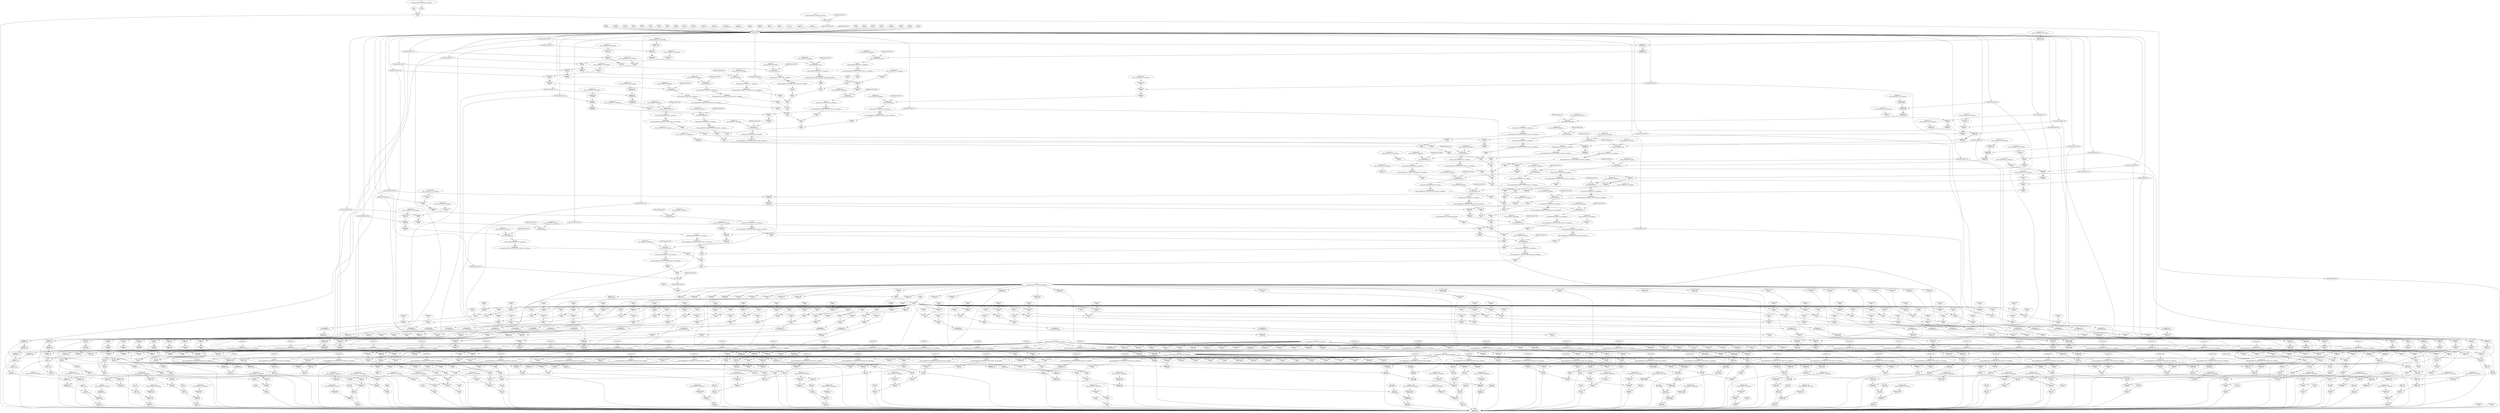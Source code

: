 digraph HloModule { 
	"p40.737" [label="p40.737 \n f32[30522,16]"];
	"p39.728" [label="p39.728 \n f32[] parameter(39), frontend_attributes="];
	"multiply.32" [label="multiply.32 \n f32[] multiply(f32[] %constant, f32[] %p39.728), metadata="];
	"broadcast.2" [label="broadcast.2 \n f32[30522,16]"];
	"p34.64" [label="p34.64 \n f32[2]"];
	"p33.63" [label="p33.63 \n f32[16]"];
	"p32.62" [label="p32.62 \n f32[16]"];
	"p31.61" [label="p31.61 \n f32[16]"];
	"p30.60" [label="p30.60 \n f32[30522]"];
	"p29.59" [label="p29.59 \n f32[16]"];
	"p28.58" [label="p28.58 \n f32[16]"];
	"p27.57" [label="p27.57 \n f32[16]"];
	"p26.56" [label="p26.56 \n f32[16]"];
	"p25.55" [label="p25.55 \n f32[4096]"];
	"p24.54" [label="p24.54 \n f32[16]"];
	"p23.53" [label="p23.53 \n f32[16]"];
	"p22.52" [label="p22.52 \n f32[16]"];
	"p21.51" [label="p21.51 \n f32[8]"];
	"p20.50" [label="p20.50 \n f32[8]"];
	"p19.49" [label="p19.49 \n f32[8]"];
	"p18.48" [label="p18.48 \n f32[16]"];
	"p17.47" [label="p17.47 \n f32[16]"];
	"p16.46" [label="p16.46 \n f32[2,16]"];
	"p15.45" [label="p15.45 \n f32[16,16]"];
	"p14.44" [label="p14.44 \n f32[16,16]"];
	"p13.43" [label="p13.43 \n f32[16,4096]"];
	"p12.42" [label="p12.42 \n f32[4096,16]"];
	"p11.41" [label="p11.41 \n f32[16,8]"];
	"p10.40" [label="p10.40 \n f32[8,16]"];
	"p9.39" [label="p9.39 \n f32[8,16]"];
	"p8.38" [label="p8.38 \n f32[8,16]"];
	"p7.37" [label="p7.37 \n f32[2,16]"];
	"p6.36" [label="p6.36 \n f32[512,16]"];
	"p5.35" [label="p5.35 \n f32[30522,16]"];
	"p4.22" [label="p4.22 \n f32[1]"];
	"p3.21" [label="p3.21 \n f32[] parameter(3), frontend_attributes="];
	"divide.24" [label="divide.24 \n f32[1]"];
	"p2.20" [label="p2.20 \n f32[] parameter(2), frontend_attributes="];
	"constant.2" [label="constant.2 \n f32[1]"];
	"p36.614" [label="p36.614 \n f32[1]"];
	"constant.219" [label="constant.219 \n f32[] constant(0.125), metadata="];
	"broadcast.220" [label="broadcast.220 \n f32[30522,16]"];
	"multiply.221" [label="multiply.221 \n f32[30522,16]"];
	"multiply.603" [label="multiply.603 \n f32[30522,16]"];
	"constant.604" [label="constant.604 \n f32[] constant(0), metadata="];
	"reduce.610" [label="reduce.610 \n f32[] reduce(f32[30522,16]"];
	"sqrt.611" [label="sqrt.611 \n f32[] sqrt(f32[] %reduce.610), metadata="];
	"multiply.613" [label="multiply.613 \n f32[] multiply(f32[] %sqrt.611, f32[] %sqrt.611), metadata="];
	"reshape.1" [label="reshape.1 \n f32[1]"];
	"add.616" [label="add.616 \n f32[1]"];
	"constant.215" [label="constant.215 \n f32[] constant(0.125), metadata="];
	"broadcast.216" [label="broadcast.216 \n f32[512,16]"];
	"multiply.217" [label="multiply.217 \n f32[512,16]"];
	"multiply.590" [label="multiply.590 \n f32[512,16]"];
	"constant.591" [label="constant.591 \n f32[] constant(0), metadata="];
	"reduce.597" [label="reduce.597 \n f32[] reduce(f32[512,16]"];
	"sqrt.598" [label="sqrt.598 \n f32[] sqrt(f32[] %reduce.597), metadata="];
	"multiply.600" [label="multiply.600 \n f32[] multiply(f32[] %sqrt.598, f32[] %sqrt.598), metadata="];
	"reshape.3" [label="reshape.3 \n f32[1]"];
	"add.618" [label="add.618 \n f32[1]"];
	"constant.211" [label="constant.211 \n f32[] constant(0.125), metadata="];
	"broadcast.212" [label="broadcast.212 \n f32[2,16]"];
	"multiply.213" [label="multiply.213 \n f32[2,16]"];
	"multiply.577" [label="multiply.577 \n f32[2,16]"];
	"constant.578" [label="constant.578 \n f32[] constant(0), metadata="];
	"reduce.584" [label="reduce.584 \n f32[] reduce(f32[2,16]"];
	"sqrt.585" [label="sqrt.585 \n f32[] sqrt(f32[] %reduce.584), metadata="];
	"multiply.587" [label="multiply.587 \n f32[] multiply(f32[] %sqrt.585, f32[] %sqrt.585), metadata="];
	"reshape.5" [label="reshape.5 \n f32[1]"];
	"add.620" [label="add.620 \n f32[1]"];
	"constant.171" [label="constant.171 \n f32[] constant(0.125), metadata="];
	"broadcast.172" [label="broadcast.172 \n f32[16]"];
	"multiply.173" [label="multiply.173 \n f32[16]"];
	"multiply.564" [label="multiply.564 \n f32[16]"];
	"constant.565" [label="constant.565 \n f32[] constant(0), metadata="];
	"reduce.571" [label="reduce.571 \n f32[] reduce(f32[16]"];
	"sqrt.572" [label="sqrt.572 \n f32[] sqrt(f32[] %reduce.571), metadata="];
	"multiply.574" [label="multiply.574 \n f32[] multiply(f32[] %sqrt.572, f32[] %sqrt.572), metadata="];
	"reshape.6" [label="reshape.6 \n f32[1]"];
	"add.622" [label="add.622 \n f32[1]"];
	"constant.167" [label="constant.167 \n f32[] constant(0.125), metadata="];
	"broadcast.168" [label="broadcast.168 \n f32[16]"];
	"multiply.169" [label="multiply.169 \n f32[16]"];
	"multiply.551" [label="multiply.551 \n f32[16]"];
	"constant.552" [label="constant.552 \n f32[] constant(0), metadata="];
	"reduce.558" [label="reduce.558 \n f32[] reduce(f32[16]"];
	"sqrt.559" [label="sqrt.559 \n f32[] sqrt(f32[] %reduce.558), metadata="];
	"multiply.561" [label="multiply.561 \n f32[] multiply(f32[] %sqrt.559, f32[] %sqrt.559), metadata="];
	"reshape.7" [label="reshape.7 \n f32[1]"];
	"add.624" [label="add.624 \n f32[1]"];
	"constant.151" [label="constant.151 \n f32[] constant(0.125), metadata="];
	"broadcast.152" [label="broadcast.152 \n f32[16]"];
	"multiply.153" [label="multiply.153 \n f32[16]"];
	"multiply.538" [label="multiply.538 \n f32[16]"];
	"constant.539" [label="constant.539 \n f32[] constant(0), metadata="];
	"reduce.545" [label="reduce.545 \n f32[] reduce(f32[16]"];
	"sqrt.546" [label="sqrt.546 \n f32[] sqrt(f32[] %reduce.545), metadata="];
	"multiply.548" [label="multiply.548 \n f32[] multiply(f32[] %sqrt.546, f32[] %sqrt.546), metadata="];
	"reshape.8" [label="reshape.8 \n f32[1]"];
	"add.626" [label="add.626 \n f32[1]"];
	"constant.147" [label="constant.147 \n f32[] constant(0.125), metadata="];
	"broadcast.148" [label="broadcast.148 \n f32[16]"];
	"multiply.149" [label="multiply.149 \n f32[16]"];
	"multiply.525" [label="multiply.525 \n f32[16]"];
	"constant.526" [label="constant.526 \n f32[] constant(0), metadata="];
	"reduce.532" [label="reduce.532 \n f32[] reduce(f32[16]"];
	"sqrt.533" [label="sqrt.533 \n f32[] sqrt(f32[] %reduce.532), metadata="];
	"multiply.535" [label="multiply.535 \n f32[] multiply(f32[] %sqrt.533, f32[] %sqrt.533), metadata="];
	"reshape.9" [label="reshape.9 \n f32[1]"];
	"add.628" [label="add.628 \n f32[1]"];
	"constant.143" [label="constant.143 \n f32[] constant(0.125), metadata="];
	"broadcast.144" [label="broadcast.144 \n f32[16]"];
	"multiply.145" [label="multiply.145 \n f32[16]"];
	"multiply.512" [label="multiply.512 \n f32[16]"];
	"constant.513" [label="constant.513 \n f32[] constant(0), metadata="];
	"reduce.519" [label="reduce.519 \n f32[] reduce(f32[16]"];
	"sqrt.520" [label="sqrt.520 \n f32[] sqrt(f32[] %reduce.519), metadata="];
	"multiply.522" [label="multiply.522 \n f32[] multiply(f32[] %sqrt.520, f32[] %sqrt.520), metadata="];
	"reshape.10" [label="reshape.10 \n f32[1]"];
	"add.630" [label="add.630 \n f32[1]"];
	"constant.191" [label="constant.191 \n f32[] constant(0.125), metadata="];
	"broadcast.192" [label="broadcast.192 \n f32[4096,16]"];
	"multiply.193" [label="multiply.193 \n f32[4096,16]"];
	"multiply.499" [label="multiply.499 \n f32[4096,16]"];
	"constant.500" [label="constant.500 \n f32[] constant(0), metadata="];
	"reduce.506" [label="reduce.506 \n f32[] reduce(f32[4096,16]"];
	"sqrt.507" [label="sqrt.507 \n f32[] sqrt(f32[] %reduce.506), metadata="];
	"multiply.509" [label="multiply.509 \n f32[] multiply(f32[] %sqrt.507, f32[] %sqrt.507), metadata="];
	"reshape.11" [label="reshape.11 \n f32[1]"];
	"add.632" [label="add.632 \n f32[1]"];
	"constant.139" [label="constant.139 \n f32[] constant(0.125), metadata="];
	"broadcast.140" [label="broadcast.140 \n f32[4096]"];
	"multiply.141" [label="multiply.141 \n f32[4096]"];
	"multiply.486" [label="multiply.486 \n f32[4096]"];
	"constant.487" [label="constant.487 \n f32[] constant(0), metadata="];
	"reduce.493" [label="reduce.493 \n f32[] reduce(f32[4096]"];
	"sqrt.494" [label="sqrt.494 \n f32[] sqrt(f32[] %reduce.493), metadata="];
	"multiply.496" [label="multiply.496 \n f32[] multiply(f32[] %sqrt.494, f32[] %sqrt.494), metadata="];
	"reshape.13" [label="reshape.13 \n f32[1]"];
	"add.634" [label="add.634 \n f32[1]"];
	"constant.187" [label="constant.187 \n f32[] constant(0.125), metadata="];
	"broadcast.188" [label="broadcast.188 \n f32[16,4096]"];
	"multiply.189" [label="multiply.189 \n f32[16,4096]"];
	"multiply.473" [label="multiply.473 \n f32[16,4096]"];
	"constant.474" [label="constant.474 \n f32[] constant(0), metadata="];
	"reduce.480" [label="reduce.480 \n f32[] reduce(f32[16,4096]"];
	"sqrt.481" [label="sqrt.481 \n f32[] sqrt(f32[] %reduce.480), metadata="];
	"multiply.483" [label="multiply.483 \n f32[] multiply(f32[] %sqrt.481, f32[] %sqrt.481), metadata="];
	"reshape.14" [label="reshape.14 \n f32[1]"];
	"add.636" [label="add.636 \n f32[1]"];
	"constant.135" [label="constant.135 \n f32[] constant(0.125), metadata="];
	"broadcast.136" [label="broadcast.136 \n f32[16]"];
	"multiply.137" [label="multiply.137 \n f32[16]"];
	"multiply.460" [label="multiply.460 \n f32[16]"];
	"constant.461" [label="constant.461 \n f32[] constant(0), metadata="];
	"reduce.467" [label="reduce.467 \n f32[] reduce(f32[16]"];
	"sqrt.468" [label="sqrt.468 \n f32[] sqrt(f32[] %reduce.467), metadata="];
	"multiply.470" [label="multiply.470 \n f32[] multiply(f32[] %sqrt.468, f32[] %sqrt.468), metadata="];
	"reshape.15" [label="reshape.15 \n f32[1]"];
	"add.638" [label="add.638 \n f32[1]"];
	"constant.131" [label="constant.131 \n f32[] constant(0.125), metadata="];
	"broadcast.132" [label="broadcast.132 \n f32[16]"];
	"multiply.133" [label="multiply.133 \n f32[16]"];
	"multiply.447" [label="multiply.447 \n f32[16]"];
	"constant.448" [label="constant.448 \n f32[] constant(0), metadata="];
	"reduce.454" [label="reduce.454 \n f32[] reduce(f32[16]"];
	"sqrt.455" [label="sqrt.455 \n f32[] sqrt(f32[] %reduce.454), metadata="];
	"multiply.457" [label="multiply.457 \n f32[] multiply(f32[] %sqrt.455, f32[] %sqrt.455), metadata="];
	"reshape.16" [label="reshape.16 \n f32[1]"];
	"add.640" [label="add.640 \n f32[1]"];
	"constant.127" [label="constant.127 \n f32[] constant(0.125), metadata="];
	"broadcast.128" [label="broadcast.128 \n f32[16]"];
	"multiply.129" [label="multiply.129 \n f32[16]"];
	"multiply.434" [label="multiply.434 \n f32[16]"];
	"constant.435" [label="constant.435 \n f32[] constant(0), metadata="];
	"reduce.441" [label="reduce.441 \n f32[] reduce(f32[16]"];
	"sqrt.442" [label="sqrt.442 \n f32[] sqrt(f32[] %reduce.441), metadata="];
	"multiply.444" [label="multiply.444 \n f32[] multiply(f32[] %sqrt.442, f32[] %sqrt.442), metadata="];
	"reshape.17" [label="reshape.17 \n f32[1]"];
	"add.642" [label="add.642 \n f32[1]"];
	"constant.183" [label="constant.183 \n f32[] constant(0.125), metadata="];
	"broadcast.184" [label="broadcast.184 \n f32[16,16]"];
	"multiply.185" [label="multiply.185 \n f32[16,16]"];
	"multiply.421" [label="multiply.421 \n f32[16,16]"];
	"constant.422" [label="constant.422 \n f32[] constant(0), metadata="];
	"reduce.428" [label="reduce.428 \n f32[] reduce(f32[16,16]"];
	"sqrt.429" [label="sqrt.429 \n f32[] sqrt(f32[] %reduce.428), metadata="];
	"multiply.431" [label="multiply.431 \n f32[] multiply(f32[] %sqrt.429, f32[] %sqrt.429), metadata="];
	"reshape.19" [label="reshape.19 \n f32[1]"];
	"add.644" [label="add.644 \n f32[1]"];
	"constant.123" [label="constant.123 \n f32[] constant(0.125), metadata="];
	"broadcast.124" [label="broadcast.124 \n f32[16]"];
	"multiply.125" [label="multiply.125 \n f32[16]"];
	"multiply.408" [label="multiply.408 \n f32[16]"];
	"constant.409" [label="constant.409 \n f32[] constant(0), metadata="];
	"reduce.415" [label="reduce.415 \n f32[] reduce(f32[16]"];
	"sqrt.416" [label="sqrt.416 \n f32[] sqrt(f32[] %reduce.415), metadata="];
	"multiply.418" [label="multiply.418 \n f32[] multiply(f32[] %sqrt.416, f32[] %sqrt.416), metadata="];
	"reshape.20" [label="reshape.20 \n f32[1]"];
	"add.646" [label="add.646 \n f32[1]"];
	"constant.119" [label="constant.119 \n f32[] constant(0.125), metadata="];
	"broadcast.120" [label="broadcast.120 \n f32[30522]"];
	"multiply.121" [label="multiply.121 \n f32[30522]"];
	"multiply.395" [label="multiply.395 \n f32[30522]"];
	"constant.396" [label="constant.396 \n f32[] constant(0), metadata="];
	"reduce.402" [label="reduce.402 \n f32[] reduce(f32[30522]"];
	"sqrt.403" [label="sqrt.403 \n f32[] sqrt(f32[] %reduce.402), metadata="];
	"multiply.405" [label="multiply.405 \n f32[] multiply(f32[] %sqrt.403, f32[] %sqrt.403), metadata="];
	"reshape.21" [label="reshape.21 \n f32[1]"];
	"add.648" [label="add.648 \n f32[1]"];
	"constant.179" [label="constant.179 \n f32[] constant(0.125), metadata="];
	"broadcast.180" [label="broadcast.180 \n f32[16,16]"];
	"multiply.181" [label="multiply.181 \n f32[16,16]"];
	"multiply.382" [label="multiply.382 \n f32[16,16]"];
	"constant.383" [label="constant.383 \n f32[] constant(0), metadata="];
	"reduce.389" [label="reduce.389 \n f32[] reduce(f32[16,16]"];
	"sqrt.390" [label="sqrt.390 \n f32[] sqrt(f32[] %reduce.389), metadata="];
	"multiply.392" [label="multiply.392 \n f32[] multiply(f32[] %sqrt.390, f32[] %sqrt.390), metadata="];
	"reshape.22" [label="reshape.22 \n f32[1]"];
	"add.650" [label="add.650 \n f32[1]"];
	"constant.115" [label="constant.115 \n f32[] constant(0.125), metadata="];
	"broadcast.116" [label="broadcast.116 \n f32[16]"];
	"multiply.117" [label="multiply.117 \n f32[16]"];
	"multiply.369" [label="multiply.369 \n f32[16]"];
	"constant.370" [label="constant.370 \n f32[] constant(0), metadata="];
	"reduce.376" [label="reduce.376 \n f32[] reduce(f32[16]"];
	"sqrt.377" [label="sqrt.377 \n f32[] sqrt(f32[] %reduce.376), metadata="];
	"multiply.379" [label="multiply.379 \n f32[] multiply(f32[] %sqrt.377, f32[] %sqrt.377), metadata="];
	"reshape.23" [label="reshape.23 \n f32[1]"];
	"add.652" [label="add.652 \n f32[1]"];
	"constant.111" [label="constant.111 \n f32[] constant(0.125), metadata="];
	"broadcast.112" [label="broadcast.112 \n f32[16]"];
	"multiply.113" [label="multiply.113 \n f32[16]"];
	"multiply.356" [label="multiply.356 \n f32[16]"];
	"constant.357" [label="constant.357 \n f32[] constant(0), metadata="];
	"reduce.363" [label="reduce.363 \n f32[] reduce(f32[16]"];
	"sqrt.364" [label="sqrt.364 \n f32[] sqrt(f32[] %reduce.363), metadata="];
	"multiply.366" [label="multiply.366 \n f32[] multiply(f32[] %sqrt.364, f32[] %sqrt.364), metadata="];
	"reshape.24" [label="reshape.24 \n f32[1]"];
	"add.654" [label="add.654 \n f32[1]"];
	"constant.107" [label="constant.107 \n f32[] constant(0.125), metadata="];
	"broadcast.108" [label="broadcast.108 \n f32[16]"];
	"multiply.109" [label="multiply.109 \n f32[16]"];
	"multiply.343" [label="multiply.343 \n f32[16]"];
	"constant.344" [label="constant.344 \n f32[] constant(0), metadata="];
	"reduce.350" [label="reduce.350 \n f32[] reduce(f32[16]"];
	"sqrt.351" [label="sqrt.351 \n f32[] sqrt(f32[] %reduce.350), metadata="];
	"multiply.353" [label="multiply.353 \n f32[] multiply(f32[] %sqrt.351, f32[] %sqrt.351), metadata="];
	"reshape.25" [label="reshape.25 \n f32[1]"];
	"add.656" [label="add.656 \n f32[1]"];
	"constant.175" [label="constant.175 \n f32[] constant(0.125), metadata="];
	"broadcast.176" [label="broadcast.176 \n f32[2,16]"];
	"multiply.177" [label="multiply.177 \n f32[2,16]"];
	"multiply.330" [label="multiply.330 \n f32[2,16]"];
	"constant.331" [label="constant.331 \n f32[] constant(0), metadata="];
	"reduce.337" [label="reduce.337 \n f32[] reduce(f32[2,16]"];
	"sqrt.338" [label="sqrt.338 \n f32[] sqrt(f32[] %reduce.337), metadata="];
	"multiply.340" [label="multiply.340 \n f32[] multiply(f32[] %sqrt.338, f32[] %sqrt.338), metadata="];
	"reshape.26" [label="reshape.26 \n f32[1]"];
	"add.658" [label="add.658 \n f32[1]"];
	"constant.103" [label="constant.103 \n f32[] constant(0.125), metadata="];
	"broadcast.104" [label="broadcast.104 \n f32[2]"];
	"multiply.105" [label="multiply.105 \n f32[2]"];
	"multiply.317" [label="multiply.317 \n f32[2]"];
	"constant.318" [label="constant.318 \n f32[] constant(0), metadata="];
	"reduce.324" [label="reduce.324 \n f32[] reduce(f32[2]"];
	"sqrt.325" [label="sqrt.325 \n f32[] sqrt(f32[] %reduce.324), metadata="];
	"multiply.327" [label="multiply.327 \n f32[] multiply(f32[] %sqrt.325, f32[] %sqrt.325), metadata="];
	"reshape.27" [label="reshape.27 \n f32[1]"];
	"add.660" [label="add.660 \n f32[1]"];
	"p35.314" [label="p35.314 \n f32[] parameter(35), frontend_attributes="];
	"reshape.28" [label="reshape.28 \n f32[1]"];
	"divide.662" [label="divide.662 \n f32[1]"];
	"constant.207" [label="constant.207 \n f32[] constant(0.125), metadata="];
	"broadcast.208" [label="broadcast.208 \n f32[8,16]"];
	"multiply.209" [label="multiply.209 \n f32[8,16]"];
	"multiply.303" [label="multiply.303 \n f32[8,16]"];
	"constant.304" [label="constant.304 \n f32[] constant(0), metadata="];
	"reduce.310" [label="reduce.310 \n f32[] reduce(f32[8,16]"];
	"sqrt.311" [label="sqrt.311 \n f32[] sqrt(f32[] %reduce.310), metadata="];
	"multiply.313" [label="multiply.313 \n f32[] multiply(f32[] %sqrt.311, f32[] %sqrt.311), metadata="];
	"reshape.29" [label="reshape.29 \n f32[1]"];
	"add.664" [label="add.664 \n f32[1]"];
	"constant.163" [label="constant.163 \n f32[] constant(0.125), metadata="];
	"broadcast.164" [label="broadcast.164 \n f32[8]"];
	"multiply.165" [label="multiply.165 \n f32[8]"];
	"multiply.290" [label="multiply.290 \n f32[8]"];
	"constant.291" [label="constant.291 \n f32[] constant(0), metadata="];
	"reduce.297" [label="reduce.297 \n f32[] reduce(f32[8]"];
	"sqrt.298" [label="sqrt.298 \n f32[] sqrt(f32[] %reduce.297), metadata="];
	"multiply.300" [label="multiply.300 \n f32[] multiply(f32[] %sqrt.298, f32[] %sqrt.298), metadata="];
	"reshape.30" [label="reshape.30 \n f32[1]"];
	"add.666" [label="add.666 \n f32[1]"];
	"constant.203" [label="constant.203 \n f32[] constant(0.125), metadata="];
	"broadcast.204" [label="broadcast.204 \n f32[8,16]"];
	"multiply.205" [label="multiply.205 \n f32[8,16]"];
	"multiply.277" [label="multiply.277 \n f32[8,16]"];
	"constant.278" [label="constant.278 \n f32[] constant(0), metadata="];
	"reduce.284" [label="reduce.284 \n f32[] reduce(f32[8,16]"];
	"sqrt.285" [label="sqrt.285 \n f32[] sqrt(f32[] %reduce.284), metadata="];
	"multiply.287" [label="multiply.287 \n f32[] multiply(f32[] %sqrt.285, f32[] %sqrt.285), metadata="];
	"reshape.31" [label="reshape.31 \n f32[1]"];
	"add.668" [label="add.668 \n f32[1]"];
	"constant.159" [label="constant.159 \n f32[] constant(0.125), metadata="];
	"broadcast.160" [label="broadcast.160 \n f32[8]"];
	"multiply.161" [label="multiply.161 \n f32[8]"];
	"multiply.264" [label="multiply.264 \n f32[8]"];
	"constant.265" [label="constant.265 \n f32[] constant(0), metadata="];
	"reduce.271" [label="reduce.271 \n f32[] reduce(f32[8]"];
	"sqrt.272" [label="sqrt.272 \n f32[] sqrt(f32[] %reduce.271), metadata="];
	"multiply.274" [label="multiply.274 \n f32[] multiply(f32[] %sqrt.272, f32[] %sqrt.272), metadata="];
	"reshape.32" [label="reshape.32 \n f32[1]"];
	"add.670" [label="add.670 \n f32[1]"];
	"constant.199" [label="constant.199 \n f32[] constant(0.125), metadata="];
	"broadcast.200" [label="broadcast.200 \n f32[8,16]"];
	"multiply.201" [label="multiply.201 \n f32[8,16]"];
	"multiply.251" [label="multiply.251 \n f32[8,16]"];
	"constant.252" [label="constant.252 \n f32[] constant(0), metadata="];
	"reduce.258" [label="reduce.258 \n f32[] reduce(f32[8,16]"];
	"sqrt.259" [label="sqrt.259 \n f32[] sqrt(f32[] %reduce.258), metadata="];
	"multiply.261" [label="multiply.261 \n f32[] multiply(f32[] %sqrt.259, f32[] %sqrt.259), metadata="];
	"reshape.33" [label="reshape.33 \n f32[1]"];
	"add.672" [label="add.672 \n f32[1]"];
	"constant.155" [label="constant.155 \n f32[] constant(0.125), metadata="];
	"broadcast.156" [label="broadcast.156 \n f32[8]"];
	"multiply.157" [label="multiply.157 \n f32[8]"];
	"multiply.238" [label="multiply.238 \n f32[8]"];
	"constant.239" [label="constant.239 \n f32[] constant(0), metadata="];
	"reduce.245" [label="reduce.245 \n f32[] reduce(f32[8]"];
	"sqrt.246" [label="sqrt.246 \n f32[] sqrt(f32[] %reduce.245), metadata="];
	"multiply.248" [label="multiply.248 \n f32[] multiply(f32[] %sqrt.246, f32[] %sqrt.246), metadata="];
	"reshape.34" [label="reshape.34 \n f32[1]"];
	"add.674" [label="add.674 \n f32[1]"];
	"constant.195" [label="constant.195 \n f32[] constant(0.125), metadata="];
	"broadcast.196" [label="broadcast.196 \n f32[16,8]"];
	"multiply.197" [label="multiply.197 \n f32[16,8]"];
	"multiply.225" [label="multiply.225 \n f32[16,8]"];
	"constant.226" [label="constant.226 \n f32[] constant(0), metadata="];
	"reduce.232" [label="reduce.232 \n f32[] reduce(f32[16,8]"];
	"sqrt.233" [label="sqrt.233 \n f32[] sqrt(f32[] %reduce.232), metadata="];
	"multiply.235" [label="multiply.235 \n f32[] multiply(f32[] %sqrt.233, f32[] %sqrt.233), metadata="];
	"reshape.35" [label="reshape.35 \n f32[1]"];
	"add.676" [label="add.676 \n f32[1]"];
	"constant.3" [label="constant.3 \n f32[1]"];
	"power.687" [label="power.687 \n f32[1]"];
	"p0.8" [label="p0.8 \n f32[] parameter(0), frontend_attributes="];
	"reshape.40" [label="reshape.40 \n f32[1]"];
	"add.689" [label="add.689 \n f32[1]"];
	"divide.692" [label="divide.692 \n f32[1]"];
	"constant.8" [label="constant.8 \n f32[1]"];
	"compare.699" [label="compare.699 \n pred[1]"];
	"constant.9" [label="constant.9 \n f32[1]"];
	"select.701" [label="select.701 \n f32[1]"];
	"constant.182" [label="constant.182 \n f32[1]"];
	"multiply.168" [label="multiply.168 \n f32[1]"];
	"reshape.650" [label="reshape.650 \n f32[] reshape(f32[1]"];
	"broadcast.6" [label="broadcast.6 \n f32[30522,16]"];
	"multiply.706" [label="multiply.706 \n f32[30522,16]"];
	"p38.722" [label="p38.722 \n f32[] parameter(38), frontend_attributes="];
	"broadcast.726" [label="broadcast.726 \n f32[30522,16]"];
	"multiply.727" [label="multiply.727 \n f32[30522,16]"];
	"add.736" [label="add.736 \n f32[30522,16]"];
	"p37.707" [label="p37.707 \n f32[] parameter(37), frontend_attributes="];
	"multiply.35" [label="multiply.35 \n f32[] multiply(f32[] %constant.10, f32[] %p37.707), metadata="];
	"broadcast.9" [label="broadcast.9 \n f32[30522,16]"];
	"multiply.715" [label="multiply.715 \n f32[30522,16]"];
	"p1.10" [label="p1.10 \n f32[] parameter(1), frontend_attributes="];
	"broadcast.716" [label="broadcast.716 \n f32[30522,16]"];
	"multiply.717" [label="multiply.717 \n f32[30522,16]"];
	"add.718" [label="add.718 \n f32[30522,16]"];
	"sqrt.719" [label="sqrt.719 \n f32[30522,16]"];
	"broadcast.720" [label="broadcast.720 \n f32[30522,16]"];
	"add.721" [label="add.721 \n f32[30522,16]"];
	"divide.738" [label="divide.738 \n f32[30522,16]"];
	"constant.6" [label="constant.6 \n f32[] constant(-0), metadata="];
	"broadcast.739" [label="broadcast.739 \n f32[30522,16]"];
	"multiply.740" [label="multiply.740 \n f32[30522,16]"];
	"add.741" [label="add.741 \n f32[30522,16]"];
	"constant.1" [label="constant.1 \n f32[] constant(-0), metadata="];
	"broadcast.5" [label="broadcast.5 \n f32[30522,16]"];
	"multiply.742" [label="multiply.742 \n f32[30522,16]"];
	"add.743" [label="add.743 \n f32[30522,16]"];
	"p41.794" [label="p41.794 \n f32[512,16]"];
	"multiply.36" [label="multiply.36 \n f32[] multiply(f32[] %constant.12, f32[] %p39.728), metadata="];
	"broadcast.12" [label="broadcast.12 \n f32[512,16]"];
	"constant.16" [label="constant.16 \n f32[1]"];
	"compare.759" [label="compare.759 \n pred[1]"];
	"constant.18" [label="constant.18 \n f32[1]"];
	"select.761" [label="select.761 \n f32[1]"];
	"constant.184" [label="constant.184 \n f32[1]"];
	"multiply.170" [label="multiply.170 \n f32[1]"];
	"reshape.653" [label="reshape.653 \n f32[] reshape(f32[1]"];
	"broadcast.15" [label="broadcast.15 \n f32[512,16]"];
	"multiply.766" [label="multiply.766 \n f32[512,16]"];
	"broadcast.784" [label="broadcast.784 \n f32[512,16]"];
	"multiply.785" [label="multiply.785 \n f32[512,16]"];
	"add.793" [label="add.793 \n f32[512,16]"];
	"multiply.39" [label="multiply.39 \n f32[] multiply(f32[] %constant.19, f32[] %p37.707), metadata="];
	"broadcast.18" [label="broadcast.18 \n f32[512,16]"];
	"multiply.774" [label="multiply.774 \n f32[512,16]"];
	"broadcast.775" [label="broadcast.775 \n f32[512,16]"];
	"multiply.776" [label="multiply.776 \n f32[512,16]"];
	"add.777" [label="add.777 \n f32[512,16]"];
	"sqrt.778" [label="sqrt.778 \n f32[512,16]"];
	"broadcast.779" [label="broadcast.779 \n f32[512,16]"];
	"add.780" [label="add.780 \n f32[512,16]"];
	"divide.795" [label="divide.795 \n f32[512,16]"];
	"constant.749" [label="constant.749 \n f32[] constant(-0), metadata="];
	"broadcast.796" [label="broadcast.796 \n f32[512,16]"];
	"multiply.797" [label="multiply.797 \n f32[512,16]"];
	"add.798" [label="add.798 \n f32[512,16]"];
	"constant.744" [label="constant.744 \n f32[] constant(-0), metadata="];
	"broadcast.748" [label="broadcast.748 \n f32[512,16]"];
	"multiply.799" [label="multiply.799 \n f32[512,16]"];
	"add.800" [label="add.800 \n f32[512,16]"];
	"p42.851" [label="p42.851 \n f32[2,16]"];
	"multiply.40" [label="multiply.40 \n f32[] multiply(f32[] %constant.20, f32[] %p39.728), metadata="];
	"broadcast.22" [label="broadcast.22 \n f32[2,16]"];
	"constant.22" [label="constant.22 \n f32[1]"];
	"compare.816" [label="compare.816 \n pred[1]"];
	"constant.23" [label="constant.23 \n f32[1]"];
	"select.818" [label="select.818 \n f32[1]"];
	"constant.185" [label="constant.185 \n f32[1]"];
	"multiply.171" [label="multiply.171 \n f32[1]"];
	"reshape.656" [label="reshape.656 \n f32[] reshape(f32[1]"];
	"broadcast.25" [label="broadcast.25 \n f32[2,16]"];
	"multiply.823" [label="multiply.823 \n f32[2,16]"];
	"broadcast.841" [label="broadcast.841 \n f32[2,16]"];
	"multiply.842" [label="multiply.842 \n f32[2,16]"];
	"add.850" [label="add.850 \n f32[2,16]"];
	"multiply.43" [label="multiply.43 \n f32[] multiply(f32[] %constant.24, f32[] %p37.707), metadata="];
	"broadcast.28" [label="broadcast.28 \n f32[2,16]"];
	"multiply.831" [label="multiply.831 \n f32[2,16]"];
	"broadcast.832" [label="broadcast.832 \n f32[2,16]"];
	"multiply.833" [label="multiply.833 \n f32[2,16]"];
	"add.834" [label="add.834 \n f32[2,16]"];
	"sqrt.835" [label="sqrt.835 \n f32[2,16]"];
	"broadcast.836" [label="broadcast.836 \n f32[2,16]"];
	"add.837" [label="add.837 \n f32[2,16]"];
	"divide.852" [label="divide.852 \n f32[2,16]"];
	"constant.806" [label="constant.806 \n f32[] constant(-0), metadata="];
	"broadcast.853" [label="broadcast.853 \n f32[2,16]"];
	"multiply.854" [label="multiply.854 \n f32[2,16]"];
	"add.855" [label="add.855 \n f32[2,16]"];
	"constant.801" [label="constant.801 \n f32[] constant(-0), metadata="];
	"broadcast.805" [label="broadcast.805 \n f32[2,16]"];
	"multiply.856" [label="multiply.856 \n f32[2,16]"];
	"add.857" [label="add.857 \n f32[2,16]"];
	"p43.902" [label="p43.902 \n f32[16]"];
	"multiply.44" [label="multiply.44 \n f32[] multiply(f32[] %constant.25, f32[] %p39.728), metadata="];
	"broadcast.31" [label="broadcast.31 \n f32[16]"];
	"constant.27" [label="constant.27 \n f32[1]"];
	"compare.868" [label="compare.868 \n pred[1]"];
	"constant.28" [label="constant.28 \n f32[1]"];
	"select.870" [label="select.870 \n f32[1]"];
	"constant.186" [label="constant.186 \n f32[1]"];
	"multiply.172" [label="multiply.172 \n f32[1]"];
	"reshape.659" [label="reshape.659 \n f32[] reshape(f32[1]"];
	"broadcast.32" [label="broadcast.32 \n f32[16]"];
	"multiply.874" [label="multiply.874 \n f32[16]"];
	"broadcast.892" [label="broadcast.892 \n f32[16]"];
	"multiply.893" [label="multiply.893 \n f32[16]"];
	"add.901" [label="add.901 \n f32[16]"];
	"multiply.47" [label="multiply.47 \n f32[] multiply(f32[] %constant.29, f32[] %p37.707), metadata="];
	"broadcast.35" [label="broadcast.35 \n f32[16]"];
	"multiply.882" [label="multiply.882 \n f32[16]"];
	"broadcast.883" [label="broadcast.883 \n f32[16]"];
	"multiply.884" [label="multiply.884 \n f32[16]"];
	"add.885" [label="add.885 \n f32[16]"];
	"sqrt.886" [label="sqrt.886 \n f32[16]"];
	"broadcast.887" [label="broadcast.887 \n f32[16]"];
	"add.888" [label="add.888 \n f32[16]"];
	"divide.903" [label="divide.903 \n f32[16]"];
	"constant.858" [label="constant.858 \n f32[] constant(-0), metadata="];
	"broadcast.904" [label="broadcast.904 \n f32[16]"];
	"multiply.905" [label="multiply.905 \n f32[16]"];
	"add.906" [label="add.906 \n f32[16]"];
	"p44.951" [label="p44.951 \n f32[16]"];
	"multiply.48" [label="multiply.48 \n f32[] multiply(f32[] %constant.30, f32[] %p39.728), metadata="];
	"broadcast.38" [label="broadcast.38 \n f32[16]"];
	"constant.32" [label="constant.32 \n f32[1]"];
	"compare.917" [label="compare.917 \n pred[1]"];
	"constant.33" [label="constant.33 \n f32[1]"];
	"select.919" [label="select.919 \n f32[1]"];
	"constant.188" [label="constant.188 \n f32[1]"];
	"multiply.174" [label="multiply.174 \n f32[1]"];
	"reshape.662" [label="reshape.662 \n f32[] reshape(f32[1]"];
	"broadcast.39" [label="broadcast.39 \n f32[16]"];
	"multiply.923" [label="multiply.923 \n f32[16]"];
	"broadcast.941" [label="broadcast.941 \n f32[16]"];
	"multiply.942" [label="multiply.942 \n f32[16]"];
	"add.950" [label="add.950 \n f32[16]"];
	"multiply.51" [label="multiply.51 \n f32[] multiply(f32[] %constant.34, f32[] %p37.707), metadata="];
	"broadcast.42" [label="broadcast.42 \n f32[16]"];
	"multiply.931" [label="multiply.931 \n f32[16]"];
	"broadcast.932" [label="broadcast.932 \n f32[16]"];
	"multiply.933" [label="multiply.933 \n f32[16]"];
	"add.934" [label="add.934 \n f32[16]"];
	"sqrt.935" [label="sqrt.935 \n f32[16]"];
	"broadcast.936" [label="broadcast.936 \n f32[16]"];
	"add.937" [label="add.937 \n f32[16]"];
	"divide.952" [label="divide.952 \n f32[16]"];
	"constant.907" [label="constant.907 \n f32[] constant(-0), metadata="];
	"broadcast.953" [label="broadcast.953 \n f32[16]"];
	"multiply.954" [label="multiply.954 \n f32[16]"];
	"add.955" [label="add.955 \n f32[16]"];
	"p45.1006" [label="p45.1006 \n f32[8,16]"];
	"multiply.52" [label="multiply.52 \n f32[] multiply(f32[] %constant.35, f32[] %p39.728), metadata="];
	"broadcast.45" [label="broadcast.45 \n f32[8,16]"];
	"constant.37" [label="constant.37 \n f32[1]"];
	"compare.971" [label="compare.971 \n pred[1]"];
	"constant.38" [label="constant.38 \n f32[1]"];
	"select.973" [label="select.973 \n f32[1]"];
	"constant.189" [label="constant.189 \n f32[1]"];
	"multiply.175" [label="multiply.175 \n f32[1]"];
	"reshape.665" [label="reshape.665 \n f32[] reshape(f32[1]"];
	"broadcast.47" [label="broadcast.47 \n f32[8,16]"];
	"multiply.978" [label="multiply.978 \n f32[8,16]"];
	"broadcast.996" [label="broadcast.996 \n f32[8,16]"];
	"multiply.997" [label="multiply.997 \n f32[8,16]"];
	"add.1005" [label="add.1005 \n f32[8,16]"];
	"multiply.55" [label="multiply.55 \n f32[] multiply(f32[] %constant.39, f32[] %p37.707), metadata="];
	"broadcast.50" [label="broadcast.50 \n f32[8,16]"];
	"multiply.986" [label="multiply.986 \n f32[8,16]"];
	"broadcast.987" [label="broadcast.987 \n f32[8,16]"];
	"multiply.988" [label="multiply.988 \n f32[8,16]"];
	"add.989" [label="add.989 \n f32[8,16]"];
	"sqrt.990" [label="sqrt.990 \n f32[8,16]"];
	"broadcast.991" [label="broadcast.991 \n f32[8,16]"];
	"add.992" [label="add.992 \n f32[8,16]"];
	"divide.1007" [label="divide.1007 \n f32[8,16]"];
	"constant.961" [label="constant.961 \n f32[] constant(-0), metadata="];
	"broadcast.1008" [label="broadcast.1008 \n f32[8,16]"];
	"multiply.1009" [label="multiply.1009 \n f32[8,16]"];
	"add.1010" [label="add.1010 \n f32[8,16]"];
	"constant.956" [label="constant.956 \n f32[] constant(-0), metadata="];
	"broadcast.960" [label="broadcast.960 \n f32[8,16]"];
	"multiply.1011" [label="multiply.1011 \n f32[8,16]"];
	"add.1012" [label="add.1012 \n f32[8,16]"];
	"p46.1057" [label="p46.1057 \n f32[8]"];
	"multiply.56" [label="multiply.56 \n f32[] multiply(f32[] %constant.40, f32[] %p39.728), metadata="];
	"broadcast.53" [label="broadcast.53 \n f32[8]"];
	"constant.42" [label="constant.42 \n f32[1]"];
	"compare.1023" [label="compare.1023 \n pred[1]"];
	"constant.43" [label="constant.43 \n f32[1]"];
	"select.1025" [label="select.1025 \n f32[1]"];
	"constant.190" [label="constant.190 \n f32[1]"];
	"multiply.176" [label="multiply.176 \n f32[1]"];
	"reshape.668" [label="reshape.668 \n f32[] reshape(f32[1]"];
	"broadcast.54" [label="broadcast.54 \n f32[8]"];
	"multiply.1029" [label="multiply.1029 \n f32[8]"];
	"broadcast.1047" [label="broadcast.1047 \n f32[8]"];
	"multiply.1048" [label="multiply.1048 \n f32[8]"];
	"add.1056" [label="add.1056 \n f32[8]"];
	"multiply.59" [label="multiply.59 \n f32[] multiply(f32[] %constant.44, f32[] %p37.707), metadata="];
	"broadcast.57" [label="broadcast.57 \n f32[8]"];
	"multiply.1037" [label="multiply.1037 \n f32[8]"];
	"broadcast.1038" [label="broadcast.1038 \n f32[8]"];
	"multiply.1039" [label="multiply.1039 \n f32[8]"];
	"add.1040" [label="add.1040 \n f32[8]"];
	"sqrt.1041" [label="sqrt.1041 \n f32[8]"];
	"broadcast.1042" [label="broadcast.1042 \n f32[8]"];
	"add.1043" [label="add.1043 \n f32[8]"];
	"divide.1058" [label="divide.1058 \n f32[8]"];
	"constant.1013" [label="constant.1013 \n f32[] constant(-0), metadata="];
	"broadcast.1059" [label="broadcast.1059 \n f32[8]"];
	"multiply.1060" [label="multiply.1060 \n f32[8]"];
	"add.1061" [label="add.1061 \n f32[8]"];
	"p47.1112" [label="p47.1112 \n f32[8,16]"];
	"multiply.60" [label="multiply.60 \n f32[] multiply(f32[] %constant.45, f32[] %p39.728), metadata="];
	"broadcast.60" [label="broadcast.60 \n f32[8,16]"];
	"constant.47" [label="constant.47 \n f32[1]"];
	"compare.1077" [label="compare.1077 \n pred[1]"];
	"constant.48" [label="constant.48 \n f32[1]"];
	"select.1079" [label="select.1079 \n f32[1]"];
	"constant.192" [label="constant.192 \n f32[1]"];
	"multiply.178" [label="multiply.178 \n f32[1]"];
	"reshape.671" [label="reshape.671 \n f32[] reshape(f32[1]"];
	"broadcast.62" [label="broadcast.62 \n f32[8,16]"];
	"multiply.1084" [label="multiply.1084 \n f32[8,16]"];
	"broadcast.1102" [label="broadcast.1102 \n f32[8,16]"];
	"multiply.1103" [label="multiply.1103 \n f32[8,16]"];
	"add.1111" [label="add.1111 \n f32[8,16]"];
	"multiply.63" [label="multiply.63 \n f32[] multiply(f32[] %constant.49, f32[] %p37.707), metadata="];
	"broadcast.65" [label="broadcast.65 \n f32[8,16]"];
	"multiply.1092" [label="multiply.1092 \n f32[8,16]"];
	"broadcast.1093" [label="broadcast.1093 \n f32[8,16]"];
	"multiply.1094" [label="multiply.1094 \n f32[8,16]"];
	"add.1095" [label="add.1095 \n f32[8,16]"];
	"sqrt.1096" [label="sqrt.1096 \n f32[8,16]"];
	"broadcast.1097" [label="broadcast.1097 \n f32[8,16]"];
	"add.1098" [label="add.1098 \n f32[8,16]"];
	"divide.1113" [label="divide.1113 \n f32[8,16]"];
	"constant.1067" [label="constant.1067 \n f32[] constant(-0), metadata="];
	"broadcast.1114" [label="broadcast.1114 \n f32[8,16]"];
	"multiply.1115" [label="multiply.1115 \n f32[8,16]"];
	"add.1116" [label="add.1116 \n f32[8,16]"];
	"constant.1062" [label="constant.1062 \n f32[] constant(-0), metadata="];
	"broadcast.1066" [label="broadcast.1066 \n f32[8,16]"];
	"multiply.1117" [label="multiply.1117 \n f32[8,16]"];
	"add.1118" [label="add.1118 \n f32[8,16]"];
	"p48.1163" [label="p48.1163 \n f32[8]"];
	"multiply.64" [label="multiply.64 \n f32[] multiply(f32[] %constant.50, f32[] %p39.728), metadata="];
	"broadcast.68" [label="broadcast.68 \n f32[8]"];
	"constant.52" [label="constant.52 \n f32[1]"];
	"compare.1129" [label="compare.1129 \n pred[1]"];
	"constant.53" [label="constant.53 \n f32[1]"];
	"select.1131" [label="select.1131 \n f32[1]"];
	"constant.193" [label="constant.193 \n f32[1]"];
	"multiply.179" [label="multiply.179 \n f32[1]"];
	"reshape.674" [label="reshape.674 \n f32[] reshape(f32[1]"];
	"broadcast.69" [label="broadcast.69 \n f32[8]"];
	"multiply.1135" [label="multiply.1135 \n f32[8]"];
	"broadcast.1153" [label="broadcast.1153 \n f32[8]"];
	"multiply.1154" [label="multiply.1154 \n f32[8]"];
	"add.1162" [label="add.1162 \n f32[8]"];
	"multiply.67" [label="multiply.67 \n f32[] multiply(f32[] %constant.54, f32[] %p37.707), metadata="];
	"broadcast.72" [label="broadcast.72 \n f32[8]"];
	"multiply.1143" [label="multiply.1143 \n f32[8]"];
	"broadcast.1144" [label="broadcast.1144 \n f32[8]"];
	"multiply.1145" [label="multiply.1145 \n f32[8]"];
	"add.1146" [label="add.1146 \n f32[8]"];
	"sqrt.1147" [label="sqrt.1147 \n f32[8]"];
	"broadcast.1148" [label="broadcast.1148 \n f32[8]"];
	"add.1149" [label="add.1149 \n f32[8]"];
	"divide.1164" [label="divide.1164 \n f32[8]"];
	"constant.1119" [label="constant.1119 \n f32[] constant(-0), metadata="];
	"broadcast.1165" [label="broadcast.1165 \n f32[8]"];
	"multiply.1166" [label="multiply.1166 \n f32[8]"];
	"add.1167" [label="add.1167 \n f32[8]"];
	"p49.1218" [label="p49.1218 \n f32[8,16]"];
	"multiply.68" [label="multiply.68 \n f32[] multiply(f32[] %constant.55, f32[] %p39.728), metadata="];
	"broadcast.75" [label="broadcast.75 \n f32[8,16]"];
	"constant.57" [label="constant.57 \n f32[1]"];
	"compare.1183" [label="compare.1183 \n pred[1]"];
	"constant.58" [label="constant.58 \n f32[1]"];
	"select.1185" [label="select.1185 \n f32[1]"];
	"constant.194" [label="constant.194 \n f32[1]"];
	"multiply.180" [label="multiply.180 \n f32[1]"];
	"reshape.677" [label="reshape.677 \n f32[] reshape(f32[1]"];
	"broadcast.77" [label="broadcast.77 \n f32[8,16]"];
	"multiply.1190" [label="multiply.1190 \n f32[8,16]"];
	"broadcast.1208" [label="broadcast.1208 \n f32[8,16]"];
	"multiply.1209" [label="multiply.1209 \n f32[8,16]"];
	"add.1217" [label="add.1217 \n f32[8,16]"];
	"multiply.71" [label="multiply.71 \n f32[] multiply(f32[] %constant.59, f32[] %p37.707), metadata="];
	"broadcast.80" [label="broadcast.80 \n f32[8,16]"];
	"multiply.1198" [label="multiply.1198 \n f32[8,16]"];
	"broadcast.1199" [label="broadcast.1199 \n f32[8,16]"];
	"multiply.1200" [label="multiply.1200 \n f32[8,16]"];
	"add.1201" [label="add.1201 \n f32[8,16]"];
	"sqrt.1202" [label="sqrt.1202 \n f32[8,16]"];
	"broadcast.1203" [label="broadcast.1203 \n f32[8,16]"];
	"add.1204" [label="add.1204 \n f32[8,16]"];
	"divide.1219" [label="divide.1219 \n f32[8,16]"];
	"constant.1173" [label="constant.1173 \n f32[] constant(-0), metadata="];
	"broadcast.1220" [label="broadcast.1220 \n f32[8,16]"];
	"multiply.1221" [label="multiply.1221 \n f32[8,16]"];
	"add.1222" [label="add.1222 \n f32[8,16]"];
	"constant.1168" [label="constant.1168 \n f32[] constant(-0), metadata="];
	"broadcast.1172" [label="broadcast.1172 \n f32[8,16]"];
	"multiply.1223" [label="multiply.1223 \n f32[8,16]"];
	"add.1224" [label="add.1224 \n f32[8,16]"];
	"p50.1269" [label="p50.1269 \n f32[8]"];
	"multiply.72" [label="multiply.72 \n f32[] multiply(f32[] %constant.60, f32[] %p39.728), metadata="];
	"broadcast.83" [label="broadcast.83 \n f32[8]"];
	"constant.62" [label="constant.62 \n f32[1]"];
	"compare.1235" [label="compare.1235 \n pred[1]"];
	"constant.63" [label="constant.63 \n f32[1]"];
	"select.1237" [label="select.1237 \n f32[1]"];
	"constant.196" [label="constant.196 \n f32[1]"];
	"multiply.182" [label="multiply.182 \n f32[1]"];
	"reshape.680" [label="reshape.680 \n f32[] reshape(f32[1]"];
	"broadcast.84" [label="broadcast.84 \n f32[8]"];
	"multiply.1241" [label="multiply.1241 \n f32[8]"];
	"broadcast.1259" [label="broadcast.1259 \n f32[8]"];
	"multiply.1260" [label="multiply.1260 \n f32[8]"];
	"add.1268" [label="add.1268 \n f32[8]"];
	"multiply.75" [label="multiply.75 \n f32[] multiply(f32[] %constant.64, f32[] %p37.707), metadata="];
	"broadcast.87" [label="broadcast.87 \n f32[8]"];
	"multiply.1249" [label="multiply.1249 \n f32[8]"];
	"broadcast.1250" [label="broadcast.1250 \n f32[8]"];
	"multiply.1251" [label="multiply.1251 \n f32[8]"];
	"add.1252" [label="add.1252 \n f32[8]"];
	"sqrt.1253" [label="sqrt.1253 \n f32[8]"];
	"broadcast.1254" [label="broadcast.1254 \n f32[8]"];
	"add.1255" [label="add.1255 \n f32[8]"];
	"divide.1270" [label="divide.1270 \n f32[8]"];
	"constant.1225" [label="constant.1225 \n f32[] constant(-0), metadata="];
	"broadcast.1271" [label="broadcast.1271 \n f32[8]"];
	"multiply.1272" [label="multiply.1272 \n f32[8]"];
	"add.1273" [label="add.1273 \n f32[8]"];
	"p51.1324" [label="p51.1324 \n f32[16,8]"];
	"multiply.76" [label="multiply.76 \n f32[] multiply(f32[] %constant.65, f32[] %p39.728), metadata="];
	"broadcast.90" [label="broadcast.90 \n f32[16,8]"];
	"constant.67" [label="constant.67 \n f32[1]"];
	"compare.1289" [label="compare.1289 \n pred[1]"];
	"constant.68" [label="constant.68 \n f32[1]"];
	"select.1291" [label="select.1291 \n f32[1]"];
	"constant.197" [label="constant.197 \n f32[1]"];
	"multiply.183" [label="multiply.183 \n f32[1]"];
	"reshape.683" [label="reshape.683 \n f32[] reshape(f32[1]"];
	"broadcast.92" [label="broadcast.92 \n f32[16,8]"];
	"multiply.1296" [label="multiply.1296 \n f32[16,8]"];
	"broadcast.1314" [label="broadcast.1314 \n f32[16,8]"];
	"multiply.1315" [label="multiply.1315 \n f32[16,8]"];
	"add.1323" [label="add.1323 \n f32[16,8]"];
	"multiply.79" [label="multiply.79 \n f32[] multiply(f32[] %constant.69, f32[] %p37.707), metadata="];
	"broadcast.95" [label="broadcast.95 \n f32[16,8]"];
	"multiply.1304" [label="multiply.1304 \n f32[16,8]"];
	"broadcast.1305" [label="broadcast.1305 \n f32[16,8]"];
	"multiply.1306" [label="multiply.1306 \n f32[16,8]"];
	"add.1307" [label="add.1307 \n f32[16,8]"];
	"sqrt.1308" [label="sqrt.1308 \n f32[16,8]"];
	"broadcast.1309" [label="broadcast.1309 \n f32[16,8]"];
	"add.1310" [label="add.1310 \n f32[16,8]"];
	"divide.1325" [label="divide.1325 \n f32[16,8]"];
	"constant.1279" [label="constant.1279 \n f32[] constant(-0), metadata="];
	"broadcast.1326" [label="broadcast.1326 \n f32[16,8]"];
	"multiply.1327" [label="multiply.1327 \n f32[16,8]"];
	"add.1328" [label="add.1328 \n f32[16,8]"];
	"constant.1274" [label="constant.1274 \n f32[] constant(-0), metadata="];
	"broadcast.1278" [label="broadcast.1278 \n f32[16,8]"];
	"multiply.1329" [label="multiply.1329 \n f32[16,8]"];
	"add.1330" [label="add.1330 \n f32[16,8]"];
	"p52.1375" [label="p52.1375 \n f32[16]"];
	"multiply.80" [label="multiply.80 \n f32[] multiply(f32[] %constant.70, f32[] %p39.728), metadata="];
	"broadcast.98" [label="broadcast.98 \n f32[16]"];
	"constant.72" [label="constant.72 \n f32[1]"];
	"compare.1341" [label="compare.1341 \n pred[1]"];
	"constant.73" [label="constant.73 \n f32[1]"];
	"select.1343" [label="select.1343 \n f32[1]"];
	"constant.198" [label="constant.198 \n f32[1]"];
	"multiply.184" [label="multiply.184 \n f32[1]"];
	"reshape.686" [label="reshape.686 \n f32[] reshape(f32[1]"];
	"broadcast.99" [label="broadcast.99 \n f32[16]"];
	"multiply.1347" [label="multiply.1347 \n f32[16]"];
	"broadcast.1365" [label="broadcast.1365 \n f32[16]"];
	"multiply.1366" [label="multiply.1366 \n f32[16]"];
	"add.1374" [label="add.1374 \n f32[16]"];
	"multiply.83" [label="multiply.83 \n f32[] multiply(f32[] %constant.74, f32[] %p37.707), metadata="];
	"broadcast.102" [label="broadcast.102 \n f32[16]"];
	"multiply.1355" [label="multiply.1355 \n f32[16]"];
	"broadcast.1356" [label="broadcast.1356 \n f32[16]"];
	"multiply.1357" [label="multiply.1357 \n f32[16]"];
	"add.1358" [label="add.1358 \n f32[16]"];
	"sqrt.1359" [label="sqrt.1359 \n f32[16]"];
	"broadcast.1360" [label="broadcast.1360 \n f32[16]"];
	"add.1361" [label="add.1361 \n f32[16]"];
	"divide.1376" [label="divide.1376 \n f32[16]"];
	"constant.1331" [label="constant.1331 \n f32[] constant(-0), metadata="];
	"broadcast.1377" [label="broadcast.1377 \n f32[16]"];
	"multiply.1378" [label="multiply.1378 \n f32[16]"];
	"add.1379" [label="add.1379 \n f32[16]"];
	"p53.1424" [label="p53.1424 \n f32[16]"];
	"multiply.84" [label="multiply.84 \n f32[] multiply(f32[] %constant.75, f32[] %p39.728), metadata="];
	"broadcast.106" [label="broadcast.106 \n f32[16]"];
	"constant.77" [label="constant.77 \n f32[1]"];
	"compare.1390" [label="compare.1390 \n pred[1]"];
	"constant.78" [label="constant.78 \n f32[1]"];
	"select.1392" [label="select.1392 \n f32[1]"];
	"constant.200" [label="constant.200 \n f32[1]"];
	"multiply.186" [label="multiply.186 \n f32[1]"];
	"reshape.689" [label="reshape.689 \n f32[] reshape(f32[1]"];
	"broadcast.107" [label="broadcast.107 \n f32[16]"];
	"multiply.1396" [label="multiply.1396 \n f32[16]"];
	"broadcast.1414" [label="broadcast.1414 \n f32[16]"];
	"multiply.1415" [label="multiply.1415 \n f32[16]"];
	"add.1423" [label="add.1423 \n f32[16]"];
	"multiply.87" [label="multiply.87 \n f32[] multiply(f32[] %constant.79, f32[] %p37.707), metadata="];
	"broadcast.111" [label="broadcast.111 \n f32[16]"];
	"multiply.1404" [label="multiply.1404 \n f32[16]"];
	"broadcast.1405" [label="broadcast.1405 \n f32[16]"];
	"multiply.1406" [label="multiply.1406 \n f32[16]"];
	"add.1407" [label="add.1407 \n f32[16]"];
	"sqrt.1408" [label="sqrt.1408 \n f32[16]"];
	"broadcast.1409" [label="broadcast.1409 \n f32[16]"];
	"add.1410" [label="add.1410 \n f32[16]"];
	"divide.1425" [label="divide.1425 \n f32[16]"];
	"constant.1380" [label="constant.1380 \n f32[] constant(-0), metadata="];
	"broadcast.1426" [label="broadcast.1426 \n f32[16]"];
	"multiply.1427" [label="multiply.1427 \n f32[16]"];
	"add.1428" [label="add.1428 \n f32[16]"];
	"p54.1473" [label="p54.1473 \n f32[16]"];
	"multiply.88" [label="multiply.88 \n f32[] multiply(f32[] %constant.80, f32[] %p39.728), metadata="];
	"broadcast.115" [label="broadcast.115 \n f32[16]"];
	"constant.82" [label="constant.82 \n f32[1]"];
	"compare.1439" [label="compare.1439 \n pred[1]"];
	"constant.83" [label="constant.83 \n f32[1]"];
	"select.1441" [label="select.1441 \n f32[1]"];
	"constant.201" [label="constant.201 \n f32[1]"];
	"multiply.187" [label="multiply.187 \n f32[1]"];
	"reshape.692" [label="reshape.692 \n f32[] reshape(f32[1]"];
	"broadcast.117" [label="broadcast.117 \n f32[16]"];
	"multiply.1445" [label="multiply.1445 \n f32[16]"];
	"broadcast.1463" [label="broadcast.1463 \n f32[16]"];
	"multiply.1464" [label="multiply.1464 \n f32[16]"];
	"add.1472" [label="add.1472 \n f32[16]"];
	"multiply.91" [label="multiply.91 \n f32[] multiply(f32[] %constant.84, f32[] %p37.707), metadata="];
	"broadcast.121" [label="broadcast.121 \n f32[16]"];
	"multiply.1453" [label="multiply.1453 \n f32[16]"];
	"broadcast.1454" [label="broadcast.1454 \n f32[16]"];
	"multiply.1455" [label="multiply.1455 \n f32[16]"];
	"add.1456" [label="add.1456 \n f32[16]"];
	"sqrt.1457" [label="sqrt.1457 \n f32[16]"];
	"broadcast.1458" [label="broadcast.1458 \n f32[16]"];
	"add.1459" [label="add.1459 \n f32[16]"];
	"divide.1474" [label="divide.1474 \n f32[16]"];
	"constant.1429" [label="constant.1429 \n f32[] constant(-0), metadata="];
	"broadcast.1475" [label="broadcast.1475 \n f32[16]"];
	"multiply.1476" [label="multiply.1476 \n f32[16]"];
	"add.1477" [label="add.1477 \n f32[16]"];
	"p55.1528" [label="p55.1528 \n f32[4096,16]"];
	"multiply.92" [label="multiply.92 \n f32[] multiply(f32[] %constant.85, f32[] %p39.728), metadata="];
	"broadcast.125" [label="broadcast.125 \n f32[4096,16]"];
	"constant.87" [label="constant.87 \n f32[1]"];
	"compare.1493" [label="compare.1493 \n pred[1]"];
	"constant.88" [label="constant.88 \n f32[1]"];
	"select.1495" [label="select.1495 \n f32[1]"];
	"constant.202" [label="constant.202 \n f32[1]"];
	"multiply.188" [label="multiply.188 \n f32[1]"];
	"reshape.695" [label="reshape.695 \n f32[] reshape(f32[1]"];
	"broadcast.127" [label="broadcast.127 \n f32[4096,16]"];
	"multiply.1500" [label="multiply.1500 \n f32[4096,16]"];
	"broadcast.1518" [label="broadcast.1518 \n f32[4096,16]"];
	"multiply.1519" [label="multiply.1519 \n f32[4096,16]"];
	"add.1527" [label="add.1527 \n f32[4096,16]"];
	"multiply.95" [label="multiply.95 \n f32[] multiply(f32[] %constant.89, f32[] %p37.707), metadata="];
	"broadcast.131" [label="broadcast.131 \n f32[4096,16]"];
	"multiply.1508" [label="multiply.1508 \n f32[4096,16]"];
	"broadcast.1509" [label="broadcast.1509 \n f32[4096,16]"];
	"multiply.1510" [label="multiply.1510 \n f32[4096,16]"];
	"add.1511" [label="add.1511 \n f32[4096,16]"];
	"sqrt.1512" [label="sqrt.1512 \n f32[4096,16]"];
	"broadcast.1513" [label="broadcast.1513 \n f32[4096,16]"];
	"add.1514" [label="add.1514 \n f32[4096,16]"];
	"divide.1529" [label="divide.1529 \n f32[4096,16]"];
	"constant.1483" [label="constant.1483 \n f32[] constant(-0), metadata="];
	"broadcast.1530" [label="broadcast.1530 \n f32[4096,16]"];
	"multiply.1531" [label="multiply.1531 \n f32[4096,16]"];
	"add.1532" [label="add.1532 \n f32[4096,16]"];
	"constant.1478" [label="constant.1478 \n f32[] constant(-0), metadata="];
	"broadcast.1482" [label="broadcast.1482 \n f32[4096,16]"];
	"multiply.1533" [label="multiply.1533 \n f32[4096,16]"];
	"add.1534" [label="add.1534 \n f32[4096,16]"];
	"p56.1579" [label="p56.1579 \n f32[4096]"];
	"multiply.96" [label="multiply.96 \n f32[] multiply(f32[] %constant.90, f32[] %p39.728), metadata="];
	"broadcast.135" [label="broadcast.135 \n f32[4096]"];
	"constant.92" [label="constant.92 \n f32[1]"];
	"compare.1545" [label="compare.1545 \n pred[1]"];
	"constant.93" [label="constant.93 \n f32[1]"];
	"select.1547" [label="select.1547 \n f32[1]"];
	"constant.204" [label="constant.204 \n f32[1]"];
	"multiply.190" [label="multiply.190 \n f32[1]"];
	"reshape.698" [label="reshape.698 \n f32[] reshape(f32[1]"];
	"broadcast.137" [label="broadcast.137 \n f32[4096]"];
	"multiply.1551" [label="multiply.1551 \n f32[4096]"];
	"broadcast.1569" [label="broadcast.1569 \n f32[4096]"];
	"multiply.1570" [label="multiply.1570 \n f32[4096]"];
	"add.1578" [label="add.1578 \n f32[4096]"];
	"multiply.99" [label="multiply.99 \n f32[] multiply(f32[] %constant.94, f32[] %p37.707), metadata="];
	"broadcast.141" [label="broadcast.141 \n f32[4096]"];
	"multiply.1559" [label="multiply.1559 \n f32[4096]"];
	"broadcast.1560" [label="broadcast.1560 \n f32[4096]"];
	"multiply.1561" [label="multiply.1561 \n f32[4096]"];
	"add.1562" [label="add.1562 \n f32[4096]"];
	"sqrt.1563" [label="sqrt.1563 \n f32[4096]"];
	"broadcast.1564" [label="broadcast.1564 \n f32[4096]"];
	"add.1565" [label="add.1565 \n f32[4096]"];
	"divide.1580" [label="divide.1580 \n f32[4096]"];
	"constant.1535" [label="constant.1535 \n f32[] constant(-0), metadata="];
	"broadcast.1581" [label="broadcast.1581 \n f32[4096]"];
	"multiply.1582" [label="multiply.1582 \n f32[4096]"];
	"add.1583" [label="add.1583 \n f32[4096]"];
	"p57.1634" [label="p57.1634 \n f32[16,4096]"];
	"multiply.100" [label="multiply.100 \n f32[] multiply(f32[] %constant.95, f32[] %p39.728), metadata="];
	"broadcast.145" [label="broadcast.145 \n f32[16,4096]"];
	"constant.97" [label="constant.97 \n f32[1]"];
	"compare.1599" [label="compare.1599 \n pred[1]"];
	"constant.98" [label="constant.98 \n f32[1]"];
	"select.1601" [label="select.1601 \n f32[1]"];
	"constant.205" [label="constant.205 \n f32[1]"];
	"multiply.191" [label="multiply.191 \n f32[1]"];
	"reshape.701" [label="reshape.701 \n f32[] reshape(f32[1]"];
	"broadcast.147" [label="broadcast.147 \n f32[16,4096]"];
	"multiply.1606" [label="multiply.1606 \n f32[16,4096]"];
	"broadcast.1624" [label="broadcast.1624 \n f32[16,4096]"];
	"multiply.1625" [label="multiply.1625 \n f32[16,4096]"];
	"add.1633" [label="add.1633 \n f32[16,4096]"];
	"multiply.103" [label="multiply.103 \n f32[] multiply(f32[] %constant.99, f32[] %p37.707), metadata="];
	"broadcast.151" [label="broadcast.151 \n f32[16,4096]"];
	"multiply.1614" [label="multiply.1614 \n f32[16,4096]"];
	"broadcast.1615" [label="broadcast.1615 \n f32[16,4096]"];
	"multiply.1616" [label="multiply.1616 \n f32[16,4096]"];
	"add.1617" [label="add.1617 \n f32[16,4096]"];
	"sqrt.1618" [label="sqrt.1618 \n f32[16,4096]"];
	"broadcast.1619" [label="broadcast.1619 \n f32[16,4096]"];
	"add.1620" [label="add.1620 \n f32[16,4096]"];
	"divide.1635" [label="divide.1635 \n f32[16,4096]"];
	"constant.1589" [label="constant.1589 \n f32[] constant(-0), metadata="];
	"broadcast.1636" [label="broadcast.1636 \n f32[16,4096]"];
	"multiply.1637" [label="multiply.1637 \n f32[16,4096]"];
	"add.1638" [label="add.1638 \n f32[16,4096]"];
	"constant.1584" [label="constant.1584 \n f32[] constant(-0), metadata="];
	"broadcast.1588" [label="broadcast.1588 \n f32[16,4096]"];
	"multiply.1639" [label="multiply.1639 \n f32[16,4096]"];
	"add.1640" [label="add.1640 \n f32[16,4096]"];
	"p58.1685" [label="p58.1685 \n f32[16]"];
	"multiply.104" [label="multiply.104 \n f32[] multiply(f32[] %constant.100, f32[] %p39.728), metadata="];
	"broadcast.155" [label="broadcast.155 \n f32[16]"];
	"constant.102" [label="constant.102 \n f32[1]"];
	"compare.1651" [label="compare.1651 \n pred[1]"];
	"constant.104" [label="constant.104 \n f32[1]"];
	"select.1653" [label="select.1653 \n f32[1]"];
	"constant.206" [label="constant.206 \n f32[1]"];
	"multiply.192" [label="multiply.192 \n f32[1]"];
	"reshape.705" [label="reshape.705 \n f32[] reshape(f32[1]"];
	"broadcast.157" [label="broadcast.157 \n f32[16]"];
	"multiply.1657" [label="multiply.1657 \n f32[16]"];
	"broadcast.1675" [label="broadcast.1675 \n f32[16]"];
	"multiply.1676" [label="multiply.1676 \n f32[16]"];
	"add.1684" [label="add.1684 \n f32[16]"];
	"multiply.108" [label="multiply.108 \n f32[] multiply(f32[] %constant.105, f32[] %p37.707), metadata="];
	"broadcast.161" [label="broadcast.161 \n f32[16]"];
	"multiply.1665" [label="multiply.1665 \n f32[16]"];
	"broadcast.1666" [label="broadcast.1666 \n f32[16]"];
	"multiply.1667" [label="multiply.1667 \n f32[16]"];
	"add.1668" [label="add.1668 \n f32[16]"];
	"sqrt.1669" [label="sqrt.1669 \n f32[16]"];
	"broadcast.1670" [label="broadcast.1670 \n f32[16]"];
	"add.1671" [label="add.1671 \n f32[16]"];
	"divide.1686" [label="divide.1686 \n f32[16]"];
	"constant.1641" [label="constant.1641 \n f32[] constant(-0), metadata="];
	"broadcast.1687" [label="broadcast.1687 \n f32[16]"];
	"multiply.1688" [label="multiply.1688 \n f32[16]"];
	"add.1689" [label="add.1689 \n f32[16]"];
	"p59.1734" [label="p59.1734 \n f32[16]"];
	"multiply.110" [label="multiply.110 \n f32[] multiply(f32[] %constant.106, f32[] %p39.728), metadata="];
	"broadcast.165" [label="broadcast.165 \n f32[16]"];
	"constant.109" [label="constant.109 \n f32[1]"];
	"compare.1700" [label="compare.1700 \n pred[1]"];
	"constant.110" [label="constant.110 \n f32[1]"];
	"select.1702" [label="select.1702 \n f32[1]"];
	"constant.208" [label="constant.208 \n f32[1]"];
	"multiply.194" [label="multiply.194 \n f32[1]"];
	"reshape.708" [label="reshape.708 \n f32[] reshape(f32[1]"];
	"broadcast.166" [label="broadcast.166 \n f32[16]"];
	"multiply.1706" [label="multiply.1706 \n f32[16]"];
	"broadcast.1724" [label="broadcast.1724 \n f32[16]"];
	"multiply.1725" [label="multiply.1725 \n f32[16]"];
	"add.1733" [label="add.1733 \n f32[16]"];
	"multiply.114" [label="multiply.114 \n f32[] multiply(f32[] %constant.112, f32[] %p37.707), metadata="];
	"broadcast.170" [label="broadcast.170 \n f32[16]"];
	"multiply.1714" [label="multiply.1714 \n f32[16]"];
	"broadcast.1715" [label="broadcast.1715 \n f32[16]"];
	"multiply.1716" [label="multiply.1716 \n f32[16]"];
	"add.1717" [label="add.1717 \n f32[16]"];
	"sqrt.1718" [label="sqrt.1718 \n f32[16]"];
	"broadcast.1719" [label="broadcast.1719 \n f32[16]"];
	"add.1720" [label="add.1720 \n f32[16]"];
	"divide.1735" [label="divide.1735 \n f32[16]"];
	"constant.1690" [label="constant.1690 \n f32[] constant(-0), metadata="];
	"broadcast.1736" [label="broadcast.1736 \n f32[16]"];
	"multiply.1737" [label="multiply.1737 \n f32[16]"];
	"add.1738" [label="add.1738 \n f32[16]"];
	"p60.1783" [label="p60.1783 \n f32[16]"];
	"multiply.115" [label="multiply.115 \n f32[] multiply(f32[] %constant.113, f32[] %p39.728), metadata="];
	"broadcast.174" [label="broadcast.174 \n f32[16]"];
	"constant.116" [label="constant.116 \n f32[1]"];
	"compare.1749" [label="compare.1749 \n pred[1]"];
	"constant.117" [label="constant.117 \n f32[1]"];
	"select.1751" [label="select.1751 \n f32[1]"];
	"constant.209" [label="constant.209 \n f32[1]"];
	"multiply.195" [label="multiply.195 \n f32[1]"];
	"reshape.713" [label="reshape.713 \n f32[] reshape(f32[1]"];
	"broadcast.175" [label="broadcast.175 \n f32[16]"];
	"multiply.1755" [label="multiply.1755 \n f32[16]"];
	"broadcast.1773" [label="broadcast.1773 \n f32[16]"];
	"multiply.1774" [label="multiply.1774 \n f32[16]"];
	"add.1782" [label="add.1782 \n f32[16]"];
	"multiply.119" [label="multiply.119 \n f32[] multiply(f32[] %constant.118, f32[] %p37.707), metadata="];
	"broadcast.179" [label="broadcast.179 \n f32[16]"];
	"multiply.1763" [label="multiply.1763 \n f32[16]"];
	"broadcast.1764" [label="broadcast.1764 \n f32[16]"];
	"multiply.1765" [label="multiply.1765 \n f32[16]"];
	"add.1766" [label="add.1766 \n f32[16]"];
	"sqrt.1767" [label="sqrt.1767 \n f32[16]"];
	"broadcast.1768" [label="broadcast.1768 \n f32[16]"];
	"add.1769" [label="add.1769 \n f32[16]"];
	"divide.1784" [label="divide.1784 \n f32[16]"];
	"constant.1739" [label="constant.1739 \n f32[] constant(-0), metadata="];
	"broadcast.1785" [label="broadcast.1785 \n f32[16]"];
	"multiply.1786" [label="multiply.1786 \n f32[16]"];
	"add.1787" [label="add.1787 \n f32[16]"];
	"p61.1838" [label="p61.1838 \n f32[16,16]"];
	"multiply.120" [label="multiply.120 \n f32[] multiply(f32[] %constant.120, f32[] %p39.728), metadata="];
	"broadcast.183" [label="broadcast.183 \n f32[16,16]"];
	"constant.122" [label="constant.122 \n f32[1]"];
	"compare.1803" [label="compare.1803 \n pred[1]"];
	"constant.124" [label="constant.124 \n f32[1]"];
	"select.1805" [label="select.1805 \n f32[1]"];
	"constant.210" [label="constant.210 \n f32[1]"];
	"multiply.196" [label="multiply.196 \n f32[1]"];
	"reshape.716" [label="reshape.716 \n f32[] reshape(f32[1]"];
	"broadcast.186" [label="broadcast.186 \n f32[16,16]"];
	"multiply.1810" [label="multiply.1810 \n f32[16,16]"];
	"broadcast.1828" [label="broadcast.1828 \n f32[16,16]"];
	"multiply.1829" [label="multiply.1829 \n f32[16,16]"];
	"add.1837" [label="add.1837 \n f32[16,16]"];
	"multiply.124" [label="multiply.124 \n f32[] multiply(f32[] %constant.125, f32[] %p37.707), metadata="];
	"broadcast.190" [label="broadcast.190 \n f32[16,16]"];
	"multiply.1818" [label="multiply.1818 \n f32[16,16]"];
	"broadcast.1819" [label="broadcast.1819 \n f32[16,16]"];
	"multiply.1820" [label="multiply.1820 \n f32[16,16]"];
	"add.1821" [label="add.1821 \n f32[16,16]"];
	"sqrt.1822" [label="sqrt.1822 \n f32[16,16]"];
	"broadcast.1823" [label="broadcast.1823 \n f32[16,16]"];
	"add.1824" [label="add.1824 \n f32[16,16]"];
	"divide.1839" [label="divide.1839 \n f32[16,16]"];
	"constant.1793" [label="constant.1793 \n f32[] constant(-0), metadata="];
	"broadcast.1840" [label="broadcast.1840 \n f32[16,16]"];
	"multiply.1841" [label="multiply.1841 \n f32[16,16]"];
	"add.1842" [label="add.1842 \n f32[16,16]"];
	"constant.1788" [label="constant.1788 \n f32[] constant(-0), metadata="];
	"broadcast.1792" [label="broadcast.1792 \n f32[16,16]"];
	"multiply.1843" [label="multiply.1843 \n f32[16,16]"];
	"add.1844" [label="add.1844 \n f32[16,16]"];
	"p62.1889" [label="p62.1889 \n f32[16]"];
	"multiply.126" [label="multiply.126 \n f32[] multiply(f32[] %constant.126, f32[] %p39.728), metadata="];
	"broadcast.194" [label="broadcast.194 \n f32[16]"];
	"constant.129" [label="constant.129 \n f32[1]"];
	"compare.1855" [label="compare.1855 \n pred[1]"];
	"constant.130" [label="constant.130 \n f32[1]"];
	"select.1857" [label="select.1857 \n f32[1]"];
	"constant.212" [label="constant.212 \n f32[1]"];
	"multiply.198" [label="multiply.198 \n f32[1]"];
	"reshape.719" [label="reshape.719 \n f32[] reshape(f32[1]"];
	"broadcast.195" [label="broadcast.195 \n f32[16]"];
	"multiply.1861" [label="multiply.1861 \n f32[16]"];
	"broadcast.1879" [label="broadcast.1879 \n f32[16]"];
	"multiply.1880" [label="multiply.1880 \n f32[16]"];
	"add.1888" [label="add.1888 \n f32[16]"];
	"multiply.130" [label="multiply.130 \n f32[] multiply(f32[] %constant.132, f32[] %p37.707), metadata="];
	"broadcast.199" [label="broadcast.199 \n f32[16]"];
	"multiply.1869" [label="multiply.1869 \n f32[16]"];
	"broadcast.1870" [label="broadcast.1870 \n f32[16]"];
	"multiply.1871" [label="multiply.1871 \n f32[16]"];
	"add.1872" [label="add.1872 \n f32[16]"];
	"sqrt.1873" [label="sqrt.1873 \n f32[16]"];
	"broadcast.1874" [label="broadcast.1874 \n f32[16]"];
	"add.1875" [label="add.1875 \n f32[16]"];
	"divide.1890" [label="divide.1890 \n f32[16]"];
	"constant.1845" [label="constant.1845 \n f32[] constant(-0), metadata="];
	"broadcast.1891" [label="broadcast.1891 \n f32[16]"];
	"multiply.1892" [label="multiply.1892 \n f32[16]"];
	"add.1893" [label="add.1893 \n f32[16]"];
	"p63.1944" [label="p63.1944 \n f32[16,16]"];
	"multiply.131" [label="multiply.131 \n f32[] multiply(f32[] %constant.133, f32[] %p39.728), metadata="];
	"broadcast.203" [label="broadcast.203 \n f32[16,16]"];
	"constant.136" [label="constant.136 \n f32[1]"];
	"compare.1909" [label="compare.1909 \n pred[1]"];
	"constant.137" [label="constant.137 \n f32[1]"];
	"select.1911" [label="select.1911 \n f32[1]"];
	"constant.213" [label="constant.213 \n f32[1]"];
	"multiply.199" [label="multiply.199 \n f32[1]"];
	"reshape.722" [label="reshape.722 \n f32[] reshape(f32[1]"];
	"broadcast.206" [label="broadcast.206 \n f32[16,16]"];
	"multiply.1916" [label="multiply.1916 \n f32[16,16]"];
	"broadcast.1934" [label="broadcast.1934 \n f32[16,16]"];
	"multiply.1935" [label="multiply.1935 \n f32[16,16]"];
	"add.1943" [label="add.1943 \n f32[16,16]"];
	"multiply.135" [label="multiply.135 \n f32[] multiply(f32[] %constant.138, f32[] %p37.707), metadata="];
	"broadcast.210" [label="broadcast.210 \n f32[16,16]"];
	"multiply.1924" [label="multiply.1924 \n f32[16,16]"];
	"broadcast.1925" [label="broadcast.1925 \n f32[16,16]"];
	"multiply.1926" [label="multiply.1926 \n f32[16,16]"];
	"add.1927" [label="add.1927 \n f32[16,16]"];
	"sqrt.1928" [label="sqrt.1928 \n f32[16,16]"];
	"broadcast.1929" [label="broadcast.1929 \n f32[16,16]"];
	"add.1930" [label="add.1930 \n f32[16,16]"];
	"divide.1945" [label="divide.1945 \n f32[16,16]"];
	"constant.1899" [label="constant.1899 \n f32[] constant(-0), metadata="];
	"broadcast.1946" [label="broadcast.1946 \n f32[16,16]"];
	"multiply.1947" [label="multiply.1947 \n f32[16,16]"];
	"add.1948" [label="add.1948 \n f32[16,16]"];
	"constant.1894" [label="constant.1894 \n f32[] constant(-0), metadata="];
	"broadcast.1898" [label="broadcast.1898 \n f32[16,16]"];
	"multiply.1949" [label="multiply.1949 \n f32[16,16]"];
	"add.1950" [label="add.1950 \n f32[16,16]"];
	"p64.1995" [label="p64.1995 \n f32[16]"];
	"multiply.136" [label="multiply.136 \n f32[] multiply(f32[] %constant.140, f32[] %p39.728), metadata="];
	"broadcast.214" [label="broadcast.214 \n f32[16]"];
	"constant.142" [label="constant.142 \n f32[1]"];
	"compare.1961" [label="compare.1961 \n pred[1]"];
	"constant.144" [label="constant.144 \n f32[1]"];
	"select.1963" [label="select.1963 \n f32[1]"];
	"constant.214" [label="constant.214 \n f32[1]"];
	"multiply.200" [label="multiply.200 \n f32[1]"];
	"reshape.727" [label="reshape.727 \n f32[] reshape(f32[1]"];
	"broadcast.215" [label="broadcast.215 \n f32[16]"];
	"multiply.1967" [label="multiply.1967 \n f32[16]"];
	"broadcast.1985" [label="broadcast.1985 \n f32[16]"];
	"multiply.1986" [label="multiply.1986 \n f32[16]"];
	"add.1994" [label="add.1994 \n f32[16]"];
	"multiply.140" [label="multiply.140 \n f32[] multiply(f32[] %constant.145, f32[] %p37.707), metadata="];
	"broadcast.219" [label="broadcast.219 \n f32[16]"];
	"multiply.1975" [label="multiply.1975 \n f32[16]"];
	"broadcast.1976" [label="broadcast.1976 \n f32[16]"];
	"multiply.1977" [label="multiply.1977 \n f32[16]"];
	"add.1978" [label="add.1978 \n f32[16]"];
	"sqrt.1979" [label="sqrt.1979 \n f32[16]"];
	"broadcast.1980" [label="broadcast.1980 \n f32[16]"];
	"add.1981" [label="add.1981 \n f32[16]"];
	"divide.1996" [label="divide.1996 \n f32[16]"];
	"constant.1951" [label="constant.1951 \n f32[] constant(-0), metadata="];
	"broadcast.1997" [label="broadcast.1997 \n f32[16]"];
	"multiply.1998" [label="multiply.1998 \n f32[16]"];
	"add.1999" [label="add.1999 \n f32[16]"];
	"p65.2044" [label="p65.2044 \n f32[16]"];
	"multiply.142" [label="multiply.142 \n f32[] multiply(f32[] %constant.146, f32[] %p39.728), metadata="];
	"broadcast.223" [label="broadcast.223 \n f32[16]"];
	"constant.149" [label="constant.149 \n f32[1]"];
	"compare.2010" [label="compare.2010 \n pred[1]"];
	"constant.150" [label="constant.150 \n f32[1]"];
	"select.2012" [label="select.2012 \n f32[1]"];
	"constant.216" [label="constant.216 \n f32[1]"];
	"multiply.202" [label="multiply.202 \n f32[1]"];
	"reshape.731" [label="reshape.731 \n f32[] reshape(f32[1]"];
	"broadcast.224" [label="broadcast.224 \n f32[16]"];
	"multiply.2016" [label="multiply.2016 \n f32[16]"];
	"broadcast.2034" [label="broadcast.2034 \n f32[16]"];
	"multiply.2035" [label="multiply.2035 \n f32[16]"];
	"add.2043" [label="add.2043 \n f32[16]"];
	"multiply.146" [label="multiply.146 \n f32[] multiply(f32[] %constant.152, f32[] %p37.707), metadata="];
	"broadcast.227" [label="broadcast.227 \n f32[16]"];
	"multiply.2024" [label="multiply.2024 \n f32[16]"];
	"broadcast.2025" [label="broadcast.2025 \n f32[16]"];
	"multiply.2026" [label="multiply.2026 \n f32[16]"];
	"add.2027" [label="add.2027 \n f32[16]"];
	"sqrt.2028" [label="sqrt.2028 \n f32[16]"];
	"broadcast.2029" [label="broadcast.2029 \n f32[16]"];
	"add.2030" [label="add.2030 \n f32[16]"];
	"divide.2045" [label="divide.2045 \n f32[16]"];
	"constant.2000" [label="constant.2000 \n f32[] constant(-0), metadata="];
	"broadcast.2046" [label="broadcast.2046 \n f32[16]"];
	"multiply.2047" [label="multiply.2047 \n f32[16]"];
	"add.2048" [label="add.2048 \n f32[16]"];
	"p66.2093" [label="p66.2093 \n f32[16]"];
	"multiply.147" [label="multiply.147 \n f32[] multiply(f32[] %constant.153, f32[] %p39.728), metadata="];
	"broadcast.230" [label="broadcast.230 \n f32[16]"];
	"constant.156" [label="constant.156 \n f32[1]"];
	"compare.2059" [label="compare.2059 \n pred[1]"];
	"constant.157" [label="constant.157 \n f32[1]"];
	"select.2061" [label="select.2061 \n f32[1]"];
	"constant.217" [label="constant.217 \n f32[1]"];
	"multiply.203" [label="multiply.203 \n f32[1]"];
	"reshape.735" [label="reshape.735 \n f32[] reshape(f32[1]"];
	"broadcast.231" [label="broadcast.231 \n f32[16]"];
	"multiply.2065" [label="multiply.2065 \n f32[16]"];
	"broadcast.2083" [label="broadcast.2083 \n f32[16]"];
	"multiply.2084" [label="multiply.2084 \n f32[16]"];
	"add.2092" [label="add.2092 \n f32[16]"];
	"multiply.151" [label="multiply.151 \n f32[] multiply(f32[] %constant.158, f32[] %p37.707), metadata="];
	"broadcast.234" [label="broadcast.234 \n f32[16]"];
	"multiply.2073" [label="multiply.2073 \n f32[16]"];
	"broadcast.2074" [label="broadcast.2074 \n f32[16]"];
	"multiply.2075" [label="multiply.2075 \n f32[16]"];
	"add.2076" [label="add.2076 \n f32[16]"];
	"sqrt.2077" [label="sqrt.2077 \n f32[16]"];
	"broadcast.2078" [label="broadcast.2078 \n f32[16]"];
	"add.2079" [label="add.2079 \n f32[16]"];
	"divide.2094" [label="divide.2094 \n f32[16]"];
	"constant.2049" [label="constant.2049 \n f32[] constant(-0), metadata="];
	"broadcast.2095" [label="broadcast.2095 \n f32[16]"];
	"multiply.2096" [label="multiply.2096 \n f32[16]"];
	"add.2097" [label="add.2097 \n f32[16]"];
	"p67.2142" [label="p67.2142 \n f32[30522]"];
	"multiply.152" [label="multiply.152 \n f32[] multiply(f32[] %constant.160, f32[] %p39.728), metadata="];
	"broadcast.237" [label="broadcast.237 \n f32[30522]"];
	"constant.162" [label="constant.162 \n f32[1]"];
	"compare.2108" [label="compare.2108 \n pred[1]"];
	"constant.164" [label="constant.164 \n f32[1]"];
	"select.2110" [label="select.2110 \n f32[1]"];
	"constant.218" [label="constant.218 \n f32[1]"];
	"multiply.204" [label="multiply.204 \n f32[1]"];
	"reshape.738" [label="reshape.738 \n f32[] reshape(f32[1]"];
	"broadcast.238" [label="broadcast.238 \n f32[30522]"];
	"multiply.2114" [label="multiply.2114 \n f32[30522]"];
	"broadcast.2132" [label="broadcast.2132 \n f32[30522]"];
	"multiply.2133" [label="multiply.2133 \n f32[30522]"];
	"add.2141" [label="add.2141 \n f32[30522]"];
	"multiply.156" [label="multiply.156 \n f32[] multiply(f32[] %constant.165, f32[] %p37.707), metadata="];
	"broadcast.241" [label="broadcast.241 \n f32[30522]"];
	"multiply.2122" [label="multiply.2122 \n f32[30522]"];
	"broadcast.2123" [label="broadcast.2123 \n f32[30522]"];
	"multiply.2124" [label="multiply.2124 \n f32[30522]"];
	"add.2125" [label="add.2125 \n f32[30522]"];
	"sqrt.2126" [label="sqrt.2126 \n f32[30522]"];
	"broadcast.2127" [label="broadcast.2127 \n f32[30522]"];
	"add.2128" [label="add.2128 \n f32[30522]"];
	"divide.2143" [label="divide.2143 \n f32[30522]"];
	"constant.2098" [label="constant.2098 \n f32[] constant(-0), metadata="];
	"broadcast.2144" [label="broadcast.2144 \n f32[30522]"];
	"multiply.2145" [label="multiply.2145 \n f32[30522]"];
	"add.2146" [label="add.2146 \n f32[30522]"];
	"p68.2197" [label="p68.2197 \n f32[2,16]"];
	"multiply.158" [label="multiply.158 \n f32[] multiply(f32[] %constant.166, f32[] %p39.728), metadata="];
	"broadcast.244" [label="broadcast.244 \n f32[2,16]"];
	"constant.169" [label="constant.169 \n f32[1]"];
	"compare.2162" [label="compare.2162 \n pred[1]"];
	"constant.170" [label="constant.170 \n f32[1]"];
	"select.2164" [label="select.2164 \n f32[1]"];
	"constant.220" [label="constant.220 \n f32[1]"];
	"multiply.206" [label="multiply.206 \n f32[1]"];
	"reshape.741" [label="reshape.741 \n f32[] reshape(f32[1]"];
	"broadcast.246" [label="broadcast.246 \n f32[2,16]"];
	"multiply.2169" [label="multiply.2169 \n f32[2,16]"];
	"broadcast.2187" [label="broadcast.2187 \n f32[2,16]"];
	"multiply.2188" [label="multiply.2188 \n f32[2,16]"];
	"add.2196" [label="add.2196 \n f32[2,16]"];
	"multiply.162" [label="multiply.162 \n f32[] multiply(f32[] %constant.172, f32[] %p37.707), metadata="];
	"broadcast.249" [label="broadcast.249 \n f32[2,16]"];
	"multiply.2177" [label="multiply.2177 \n f32[2,16]"];
	"broadcast.2178" [label="broadcast.2178 \n f32[2,16]"];
	"multiply.2179" [label="multiply.2179 \n f32[2,16]"];
	"add.2180" [label="add.2180 \n f32[2,16]"];
	"sqrt.2181" [label="sqrt.2181 \n f32[2,16]"];
	"broadcast.2182" [label="broadcast.2182 \n f32[2,16]"];
	"add.2183" [label="add.2183 \n f32[2,16]"];
	"divide.2198" [label="divide.2198 \n f32[2,16]"];
	"constant.2152" [label="constant.2152 \n f32[] constant(-0), metadata="];
	"broadcast.2199" [label="broadcast.2199 \n f32[2,16]"];
	"multiply.2200" [label="multiply.2200 \n f32[2,16]"];
	"add.2201" [label="add.2201 \n f32[2,16]"];
	"constant.2147" [label="constant.2147 \n f32[] constant(-0), metadata="];
	"broadcast.2151" [label="broadcast.2151 \n f32[2,16]"];
	"multiply.2202" [label="multiply.2202 \n f32[2,16]"];
	"add.2203" [label="add.2203 \n f32[2,16]"];
	"p69.2248" [label="p69.2248 \n f32[2]"];
	"multiply.163" [label="multiply.163 \n f32[] multiply(f32[] %constant.173, f32[] %p39.728), metadata="];
	"broadcast.252" [label="broadcast.252 \n f32[2]"];
	"constant.176" [label="constant.176 \n f32[1]"];
	"compare.2214" [label="compare.2214 \n pred[1]"];
	"constant.177" [label="constant.177 \n f32[1]"];
	"select.2216" [label="select.2216 \n f32[1]"];
	"constant.221" [label="constant.221 \n f32[1]"];
	"multiply.207" [label="multiply.207 \n f32[1]"];
	"reshape.744" [label="reshape.744 \n f32[] reshape(f32[1]"];
	"broadcast.253" [label="broadcast.253 \n f32[2]"];
	"multiply.2220" [label="multiply.2220 \n f32[2]"];
	"broadcast.2238" [label="broadcast.2238 \n f32[2]"];
	"multiply.2239" [label="multiply.2239 \n f32[2]"];
	"add.2247" [label="add.2247 \n f32[2]"];
	"multiply.167" [label="multiply.167 \n f32[] multiply(f32[] %constant.178, f32[] %p37.707), metadata="];
	"broadcast.256" [label="broadcast.256 \n f32[2]"];
	"multiply.2228" [label="multiply.2228 \n f32[2]"];
	"broadcast.2229" [label="broadcast.2229 \n f32[2]"];
	"multiply.2230" [label="multiply.2230 \n f32[2]"];
	"add.2231" [label="add.2231 \n f32[2]"];
	"sqrt.2232" [label="sqrt.2232 \n f32[2]"];
	"broadcast.2233" [label="broadcast.2233 \n f32[2]"];
	"add.2234" [label="add.2234 \n f32[2]"];
	"divide.2249" [label="divide.2249 \n f32[2]"];
	"constant.2204" [label="constant.2204 \n f32[] constant(-0), metadata="];
	"broadcast.2250" [label="broadcast.2250 \n f32[2]"];
	"multiply.2251" [label="multiply.2251 \n f32[2]"];
	"add.2252" [label="add.2252 \n f32[2]"];
	"constant.180" [label="constant.180 \n f32[1]"];
	"constant.181" [label="constant.181 \n f32[1]"];
	"tuple.2259" [label="tuple.2259 \n (f32[30522,16]"]; 
 	"constant" -> "multiply.32";
	"p39.728" -> "multiply.32";
	"multiply.32" -> "broadcast.2";
	"p3.21" -> "reshape";
	"p4.22" -> "divide.24";
	"reshape" -> "divide.24";
	"divide.24" -> "all-reduce.32";
	"p2.20" -> "all-reduce.32";
	"AddComputation.28" -> "all-reduce.32";
	"all-reduce.32" -> "get-tuple-element.96";
	"p34.64" -> "all-reduce.101";
	"p33.63" -> "all-reduce.101";
	"p32.62" -> "all-reduce.101";
	"p31.61" -> "all-reduce.101";
	"p30.60" -> "all-reduce.101";
	"p29.59" -> "all-reduce.101";
	"p28.58" -> "all-reduce.101";
	"p27.57" -> "all-reduce.101";
	"p26.56" -> "all-reduce.101";
	"p25.55" -> "all-reduce.101";
	"p24.54" -> "all-reduce.101";
	"p23.53" -> "all-reduce.101";
	"p22.52" -> "all-reduce.101";
	"p21.51" -> "all-reduce.101";
	"p20.50" -> "all-reduce.101";
	"p19.49" -> "all-reduce.101";
	"p18.48" -> "all-reduce.101";
	"p17.47" -> "all-reduce.101";
	"p16.46" -> "all-reduce.101";
	"p15.45" -> "all-reduce.101";
	"p14.44" -> "all-reduce.101";
	"p13.43" -> "all-reduce.101";
	"p12.42" -> "all-reduce.101";
	"p11.41" -> "all-reduce.101";
	"p10.40" -> "all-reduce.101";
	"p9.39" -> "all-reduce.101";
	"p8.38" -> "all-reduce.101";
	"p7.37" -> "all-reduce.101";
	"p6.36" -> "all-reduce.101";
	"p5.35" -> "all-reduce.101";
	"get-tuple-element.96" -> "all-reduce.101";
	"AddComputation.97" -> "all-reduce.101";
	"all-reduce.101" -> "get-tuple-element.218";
	"constant.219" -> "broadcast.220";
	"get-tuple-element.218" -> "multiply.221";
	"broadcast.220" -> "multiply.221";
	"multiply.221" -> "multiply.603";
	"multiply.221" -> "multiply.603";
	"multiply.603" -> "reduce.610";
	"constant.604" -> "reduce.610";
	"AddComputation.606" -> "reduce.610";
	"reduce.610" -> "sqrt.611";
	"sqrt.611" -> "multiply.613";
	"sqrt.611" -> "multiply.613";
	"multiply.613" -> "reshape.1";
	"p36.614" -> "add.616";
	"reshape.1" -> "add.616";
	"all-reduce.101" -> "get-tuple-element.214";
	"constant.215" -> "broadcast.216";
	"get-tuple-element.214" -> "multiply.217";
	"broadcast.216" -> "multiply.217";
	"multiply.217" -> "multiply.590";
	"multiply.217" -> "multiply.590";
	"multiply.590" -> "reduce.597";
	"constant.591" -> "reduce.597";
	"AddComputation.593" -> "reduce.597";
	"reduce.597" -> "sqrt.598";
	"sqrt.598" -> "multiply.600";
	"sqrt.598" -> "multiply.600";
	"multiply.600" -> "reshape.3";
	"add.616" -> "add.618";
	"reshape.3" -> "add.618";
	"all-reduce.101" -> "get-tuple-element.210";
	"constant.211" -> "broadcast.212";
	"get-tuple-element.210" -> "multiply.213";
	"broadcast.212" -> "multiply.213";
	"multiply.213" -> "multiply.577";
	"multiply.213" -> "multiply.577";
	"multiply.577" -> "reduce.584";
	"constant.578" -> "reduce.584";
	"AddComputation.580" -> "reduce.584";
	"reduce.584" -> "sqrt.585";
	"sqrt.585" -> "multiply.587";
	"sqrt.585" -> "multiply.587";
	"multiply.587" -> "reshape.5";
	"add.618" -> "add.620";
	"reshape.5" -> "add.620";
	"all-reduce.101" -> "get-tuple-element.170";
	"constant.171" -> "broadcast.172";
	"get-tuple-element.170" -> "multiply.173";
	"broadcast.172" -> "multiply.173";
	"multiply.173" -> "multiply.564";
	"multiply.173" -> "multiply.564";
	"multiply.564" -> "reduce.571";
	"constant.565" -> "reduce.571";
	"AddComputation.567" -> "reduce.571";
	"reduce.571" -> "sqrt.572";
	"sqrt.572" -> "multiply.574";
	"sqrt.572" -> "multiply.574";
	"multiply.574" -> "reshape.6";
	"add.620" -> "add.622";
	"reshape.6" -> "add.622";
	"all-reduce.101" -> "get-tuple-element.166";
	"constant.167" -> "broadcast.168";
	"get-tuple-element.166" -> "multiply.169";
	"broadcast.168" -> "multiply.169";
	"multiply.169" -> "multiply.551";
	"multiply.169" -> "multiply.551";
	"multiply.551" -> "reduce.558";
	"constant.552" -> "reduce.558";
	"AddComputation.554" -> "reduce.558";
	"reduce.558" -> "sqrt.559";
	"sqrt.559" -> "multiply.561";
	"sqrt.559" -> "multiply.561";
	"multiply.561" -> "reshape.7";
	"add.622" -> "add.624";
	"reshape.7" -> "add.624";
	"all-reduce.101" -> "get-tuple-element.150";
	"constant.151" -> "broadcast.152";
	"get-tuple-element.150" -> "multiply.153";
	"broadcast.152" -> "multiply.153";
	"multiply.153" -> "multiply.538";
	"multiply.153" -> "multiply.538";
	"multiply.538" -> "reduce.545";
	"constant.539" -> "reduce.545";
	"AddComputation.541" -> "reduce.545";
	"reduce.545" -> "sqrt.546";
	"sqrt.546" -> "multiply.548";
	"sqrt.546" -> "multiply.548";
	"multiply.548" -> "reshape.8";
	"add.624" -> "add.626";
	"reshape.8" -> "add.626";
	"all-reduce.101" -> "get-tuple-element.146";
	"constant.147" -> "broadcast.148";
	"get-tuple-element.146" -> "multiply.149";
	"broadcast.148" -> "multiply.149";
	"multiply.149" -> "multiply.525";
	"multiply.149" -> "multiply.525";
	"multiply.525" -> "reduce.532";
	"constant.526" -> "reduce.532";
	"AddComputation.528" -> "reduce.532";
	"reduce.532" -> "sqrt.533";
	"sqrt.533" -> "multiply.535";
	"sqrt.533" -> "multiply.535";
	"multiply.535" -> "reshape.9";
	"add.626" -> "add.628";
	"reshape.9" -> "add.628";
	"all-reduce.101" -> "get-tuple-element.142";
	"constant.143" -> "broadcast.144";
	"get-tuple-element.142" -> "multiply.145";
	"broadcast.144" -> "multiply.145";
	"multiply.145" -> "multiply.512";
	"multiply.145" -> "multiply.512";
	"multiply.512" -> "reduce.519";
	"constant.513" -> "reduce.519";
	"AddComputation.515" -> "reduce.519";
	"reduce.519" -> "sqrt.520";
	"sqrt.520" -> "multiply.522";
	"sqrt.520" -> "multiply.522";
	"multiply.522" -> "reshape.10";
	"add.628" -> "add.630";
	"reshape.10" -> "add.630";
	"all-reduce.101" -> "get-tuple-element.190";
	"constant.191" -> "broadcast.192";
	"get-tuple-element.190" -> "multiply.193";
	"broadcast.192" -> "multiply.193";
	"multiply.193" -> "multiply.499";
	"multiply.193" -> "multiply.499";
	"multiply.499" -> "reduce.506";
	"constant.500" -> "reduce.506";
	"AddComputation.502" -> "reduce.506";
	"reduce.506" -> "sqrt.507";
	"sqrt.507" -> "multiply.509";
	"sqrt.507" -> "multiply.509";
	"multiply.509" -> "reshape.11";
	"add.630" -> "add.632";
	"reshape.11" -> "add.632";
	"all-reduce.101" -> "get-tuple-element.138";
	"constant.139" -> "broadcast.140";
	"get-tuple-element.138" -> "multiply.141";
	"broadcast.140" -> "multiply.141";
	"multiply.141" -> "multiply.486";
	"multiply.141" -> "multiply.486";
	"multiply.486" -> "reduce.493";
	"constant.487" -> "reduce.493";
	"AddComputation.489" -> "reduce.493";
	"reduce.493" -> "sqrt.494";
	"sqrt.494" -> "multiply.496";
	"sqrt.494" -> "multiply.496";
	"multiply.496" -> "reshape.13";
	"add.632" -> "add.634";
	"reshape.13" -> "add.634";
	"all-reduce.101" -> "get-tuple-element.186";
	"constant.187" -> "broadcast.188";
	"get-tuple-element.186" -> "multiply.189";
	"broadcast.188" -> "multiply.189";
	"multiply.189" -> "multiply.473";
	"multiply.189" -> "multiply.473";
	"multiply.473" -> "reduce.480";
	"constant.474" -> "reduce.480";
	"AddComputation.476" -> "reduce.480";
	"reduce.480" -> "sqrt.481";
	"sqrt.481" -> "multiply.483";
	"sqrt.481" -> "multiply.483";
	"multiply.483" -> "reshape.14";
	"add.634" -> "add.636";
	"reshape.14" -> "add.636";
	"all-reduce.101" -> "get-tuple-element.134";
	"constant.135" -> "broadcast.136";
	"get-tuple-element.134" -> "multiply.137";
	"broadcast.136" -> "multiply.137";
	"multiply.137" -> "multiply.460";
	"multiply.137" -> "multiply.460";
	"multiply.460" -> "reduce.467";
	"constant.461" -> "reduce.467";
	"AddComputation.463" -> "reduce.467";
	"reduce.467" -> "sqrt.468";
	"sqrt.468" -> "multiply.470";
	"sqrt.468" -> "multiply.470";
	"multiply.470" -> "reshape.15";
	"add.636" -> "add.638";
	"reshape.15" -> "add.638";
	"all-reduce.101" -> "get-tuple-element.130";
	"constant.131" -> "broadcast.132";
	"get-tuple-element.130" -> "multiply.133";
	"broadcast.132" -> "multiply.133";
	"multiply.133" -> "multiply.447";
	"multiply.133" -> "multiply.447";
	"multiply.447" -> "reduce.454";
	"constant.448" -> "reduce.454";
	"AddComputation.450" -> "reduce.454";
	"reduce.454" -> "sqrt.455";
	"sqrt.455" -> "multiply.457";
	"sqrt.455" -> "multiply.457";
	"multiply.457" -> "reshape.16";
	"add.638" -> "add.640";
	"reshape.16" -> "add.640";
	"all-reduce.101" -> "get-tuple-element.126";
	"constant.127" -> "broadcast.128";
	"get-tuple-element.126" -> "multiply.129";
	"broadcast.128" -> "multiply.129";
	"multiply.129" -> "multiply.434";
	"multiply.129" -> "multiply.434";
	"multiply.434" -> "reduce.441";
	"constant.435" -> "reduce.441";
	"AddComputation.437" -> "reduce.441";
	"reduce.441" -> "sqrt.442";
	"sqrt.442" -> "multiply.444";
	"sqrt.442" -> "multiply.444";
	"multiply.444" -> "reshape.17";
	"add.640" -> "add.642";
	"reshape.17" -> "add.642";
	"all-reduce.101" -> "get-tuple-element.182";
	"constant.183" -> "broadcast.184";
	"get-tuple-element.182" -> "multiply.185";
	"broadcast.184" -> "multiply.185";
	"multiply.185" -> "multiply.421";
	"multiply.185" -> "multiply.421";
	"multiply.421" -> "reduce.428";
	"constant.422" -> "reduce.428";
	"AddComputation.424" -> "reduce.428";
	"reduce.428" -> "sqrt.429";
	"sqrt.429" -> "multiply.431";
	"sqrt.429" -> "multiply.431";
	"multiply.431" -> "reshape.19";
	"add.642" -> "add.644";
	"reshape.19" -> "add.644";
	"all-reduce.101" -> "get-tuple-element.122";
	"constant.123" -> "broadcast.124";
	"get-tuple-element.122" -> "multiply.125";
	"broadcast.124" -> "multiply.125";
	"multiply.125" -> "multiply.408";
	"multiply.125" -> "multiply.408";
	"multiply.408" -> "reduce.415";
	"constant.409" -> "reduce.415";
	"AddComputation.411" -> "reduce.415";
	"reduce.415" -> "sqrt.416";
	"sqrt.416" -> "multiply.418";
	"sqrt.416" -> "multiply.418";
	"multiply.418" -> "reshape.20";
	"add.644" -> "add.646";
	"reshape.20" -> "add.646";
	"all-reduce.101" -> "get-tuple-element.118";
	"constant.119" -> "broadcast.120";
	"get-tuple-element.118" -> "multiply.121";
	"broadcast.120" -> "multiply.121";
	"multiply.121" -> "multiply.395";
	"multiply.121" -> "multiply.395";
	"multiply.395" -> "reduce.402";
	"constant.396" -> "reduce.402";
	"AddComputation.398" -> "reduce.402";
	"reduce.402" -> "sqrt.403";
	"sqrt.403" -> "multiply.405";
	"sqrt.403" -> "multiply.405";
	"multiply.405" -> "reshape.21";
	"add.646" -> "add.648";
	"reshape.21" -> "add.648";
	"all-reduce.101" -> "get-tuple-element.178";
	"constant.179" -> "broadcast.180";
	"get-tuple-element.178" -> "multiply.181";
	"broadcast.180" -> "multiply.181";
	"multiply.181" -> "multiply.382";
	"multiply.181" -> "multiply.382";
	"multiply.382" -> "reduce.389";
	"constant.383" -> "reduce.389";
	"AddComputation.385" -> "reduce.389";
	"reduce.389" -> "sqrt.390";
	"sqrt.390" -> "multiply.392";
	"sqrt.390" -> "multiply.392";
	"multiply.392" -> "reshape.22";
	"add.648" -> "add.650";
	"reshape.22" -> "add.650";
	"all-reduce.101" -> "get-tuple-element.114";
	"constant.115" -> "broadcast.116";
	"get-tuple-element.114" -> "multiply.117";
	"broadcast.116" -> "multiply.117";
	"multiply.117" -> "multiply.369";
	"multiply.117" -> "multiply.369";
	"multiply.369" -> "reduce.376";
	"constant.370" -> "reduce.376";
	"AddComputation.372" -> "reduce.376";
	"reduce.376" -> "sqrt.377";
	"sqrt.377" -> "multiply.379";
	"sqrt.377" -> "multiply.379";
	"multiply.379" -> "reshape.23";
	"add.650" -> "add.652";
	"reshape.23" -> "add.652";
	"all-reduce.101" -> "get-tuple-element.110";
	"constant.111" -> "broadcast.112";
	"get-tuple-element.110" -> "multiply.113";
	"broadcast.112" -> "multiply.113";
	"multiply.113" -> "multiply.356";
	"multiply.113" -> "multiply.356";
	"multiply.356" -> "reduce.363";
	"constant.357" -> "reduce.363";
	"AddComputation.359" -> "reduce.363";
	"reduce.363" -> "sqrt.364";
	"sqrt.364" -> "multiply.366";
	"sqrt.364" -> "multiply.366";
	"multiply.366" -> "reshape.24";
	"add.652" -> "add.654";
	"reshape.24" -> "add.654";
	"all-reduce.101" -> "get-tuple-element.106";
	"constant.107" -> "broadcast.108";
	"get-tuple-element.106" -> "multiply.109";
	"broadcast.108" -> "multiply.109";
	"multiply.109" -> "multiply.343";
	"multiply.109" -> "multiply.343";
	"multiply.343" -> "reduce.350";
	"constant.344" -> "reduce.350";
	"AddComputation.346" -> "reduce.350";
	"reduce.350" -> "sqrt.351";
	"sqrt.351" -> "multiply.353";
	"sqrt.351" -> "multiply.353";
	"multiply.353" -> "reshape.25";
	"add.654" -> "add.656";
	"reshape.25" -> "add.656";
	"all-reduce.101" -> "get-tuple-element.174";
	"constant.175" -> "broadcast.176";
	"get-tuple-element.174" -> "multiply.177";
	"broadcast.176" -> "multiply.177";
	"multiply.177" -> "multiply.330";
	"multiply.177" -> "multiply.330";
	"multiply.330" -> "reduce.337";
	"constant.331" -> "reduce.337";
	"AddComputation.333" -> "reduce.337";
	"reduce.337" -> "sqrt.338";
	"sqrt.338" -> "multiply.340";
	"sqrt.338" -> "multiply.340";
	"multiply.340" -> "reshape.26";
	"add.656" -> "add.658";
	"reshape.26" -> "add.658";
	"all-reduce.101" -> "get-tuple-element.102";
	"constant.103" -> "broadcast.104";
	"get-tuple-element.102" -> "multiply.105";
	"broadcast.104" -> "multiply.105";
	"multiply.105" -> "multiply.317";
	"multiply.105" -> "multiply.317";
	"multiply.317" -> "reduce.324";
	"constant.318" -> "reduce.324";
	"AddComputation.320" -> "reduce.324";
	"reduce.324" -> "sqrt.325";
	"sqrt.325" -> "multiply.327";
	"sqrt.325" -> "multiply.327";
	"multiply.327" -> "reshape.27";
	"add.658" -> "add.660";
	"reshape.27" -> "add.660";
	"p35.314" -> "reshape.28";
	"add.660" -> "divide.662";
	"reshape.28" -> "divide.662";
	"all-reduce.101" -> "get-tuple-element.206";
	"constant.207" -> "broadcast.208";
	"get-tuple-element.206" -> "multiply.209";
	"broadcast.208" -> "multiply.209";
	"multiply.209" -> "multiply.303";
	"multiply.209" -> "multiply.303";
	"multiply.303" -> "reduce.310";
	"constant.304" -> "reduce.310";
	"AddComputation.306" -> "reduce.310";
	"reduce.310" -> "sqrt.311";
	"sqrt.311" -> "multiply.313";
	"sqrt.311" -> "multiply.313";
	"multiply.313" -> "reshape.29";
	"divide.662" -> "add.664";
	"reshape.29" -> "add.664";
	"all-reduce.101" -> "get-tuple-element.162";
	"constant.163" -> "broadcast.164";
	"get-tuple-element.162" -> "multiply.165";
	"broadcast.164" -> "multiply.165";
	"multiply.165" -> "multiply.290";
	"multiply.165" -> "multiply.290";
	"multiply.290" -> "reduce.297";
	"constant.291" -> "reduce.297";
	"AddComputation.293" -> "reduce.297";
	"reduce.297" -> "sqrt.298";
	"sqrt.298" -> "multiply.300";
	"sqrt.298" -> "multiply.300";
	"multiply.300" -> "reshape.30";
	"add.664" -> "add.666";
	"reshape.30" -> "add.666";
	"all-reduce.101" -> "get-tuple-element.202";
	"constant.203" -> "broadcast.204";
	"get-tuple-element.202" -> "multiply.205";
	"broadcast.204" -> "multiply.205";
	"multiply.205" -> "multiply.277";
	"multiply.205" -> "multiply.277";
	"multiply.277" -> "reduce.284";
	"constant.278" -> "reduce.284";
	"AddComputation.280" -> "reduce.284";
	"reduce.284" -> "sqrt.285";
	"sqrt.285" -> "multiply.287";
	"sqrt.285" -> "multiply.287";
	"multiply.287" -> "reshape.31";
	"add.666" -> "add.668";
	"reshape.31" -> "add.668";
	"all-reduce.101" -> "get-tuple-element.158";
	"constant.159" -> "broadcast.160";
	"get-tuple-element.158" -> "multiply.161";
	"broadcast.160" -> "multiply.161";
	"multiply.161" -> "multiply.264";
	"multiply.161" -> "multiply.264";
	"multiply.264" -> "reduce.271";
	"constant.265" -> "reduce.271";
	"AddComputation.267" -> "reduce.271";
	"reduce.271" -> "sqrt.272";
	"sqrt.272" -> "multiply.274";
	"sqrt.272" -> "multiply.274";
	"multiply.274" -> "reshape.32";
	"add.668" -> "add.670";
	"reshape.32" -> "add.670";
	"all-reduce.101" -> "get-tuple-element.198";
	"constant.199" -> "broadcast.200";
	"get-tuple-element.198" -> "multiply.201";
	"broadcast.200" -> "multiply.201";
	"multiply.201" -> "multiply.251";
	"multiply.201" -> "multiply.251";
	"multiply.251" -> "reduce.258";
	"constant.252" -> "reduce.258";
	"AddComputation.254" -> "reduce.258";
	"reduce.258" -> "sqrt.259";
	"sqrt.259" -> "multiply.261";
	"sqrt.259" -> "multiply.261";
	"multiply.261" -> "reshape.33";
	"add.670" -> "add.672";
	"reshape.33" -> "add.672";
	"all-reduce.101" -> "get-tuple-element.154";
	"constant.155" -> "broadcast.156";
	"get-tuple-element.154" -> "multiply.157";
	"broadcast.156" -> "multiply.157";
	"multiply.157" -> "multiply.238";
	"multiply.157" -> "multiply.238";
	"multiply.238" -> "reduce.245";
	"constant.239" -> "reduce.245";
	"AddComputation.241" -> "reduce.245";
	"reduce.245" -> "sqrt.246";
	"sqrt.246" -> "multiply.248";
	"sqrt.246" -> "multiply.248";
	"multiply.248" -> "reshape.34";
	"add.672" -> "add.674";
	"reshape.34" -> "add.674";
	"all-reduce.101" -> "get-tuple-element.194";
	"constant.195" -> "broadcast.196";
	"get-tuple-element.194" -> "multiply.197";
	"broadcast.196" -> "multiply.197";
	"multiply.197" -> "multiply.225";
	"multiply.197" -> "multiply.225";
	"multiply.225" -> "reduce.232";
	"constant.226" -> "reduce.232";
	"AddComputation.228" -> "reduce.232";
	"reduce.232" -> "sqrt.233";
	"sqrt.233" -> "multiply.235";
	"sqrt.233" -> "multiply.235";
	"multiply.235" -> "reshape.35";
	"add.674" -> "add.676";
	"reshape.35" -> "add.676";
	"all-reduce.101" -> "get-tuple-element.679";
	"add.676" -> "all-reduce.684";
	"get-tuple-element.679" -> "all-reduce.684";
	"AddComputation.680" -> "all-reduce.684";
	"all-reduce.684" -> "get-tuple-element.685";
	"get-tuple-element.685" -> "power.687";
	"constant.3" -> "power.687";
	"p0.8" -> "reshape.40";
	"power.687" -> "add.689";
	"reshape.40" -> "add.689";
	"constant.2" -> "divide.692";
	"add.689" -> "divide.692";
	"divide.692" -> "compare.699";
	"constant.8" -> "compare.699";
	"compare.699" -> "select.701";
	"divide.692" -> "select.701";
	"constant.9" -> "select.701";
	"select.701" -> "multiply.168";
	"constant.182" -> "multiply.168";
	"multiply.168" -> "reshape.650";
	"reshape.650" -> "broadcast.6";
	"get-tuple-element.218" -> "multiply.706";
	"broadcast.6" -> "multiply.706";
	"p38.722" -> "broadcast.726";
	"multiply.706" -> "multiply.727";
	"broadcast.726" -> "multiply.727";
	"broadcast.2" -> "add.736";
	"multiply.727" -> "add.736";
	"constant.10" -> "multiply.35";
	"p37.707" -> "multiply.35";
	"multiply.35" -> "broadcast.9";
	"multiply.706" -> "multiply.715";
	"multiply.706" -> "multiply.715";
	"p1.10" -> "broadcast.716";
	"multiply.715" -> "multiply.717";
	"broadcast.716" -> "multiply.717";
	"broadcast.9" -> "add.718";
	"multiply.717" -> "add.718";
	"add.718" -> "sqrt.719";
	"p0.8" -> "broadcast.720";
	"sqrt.719" -> "add.721";
	"broadcast.720" -> "add.721";
	"add.736" -> "divide.738";
	"add.721" -> "divide.738";
	"constant.6" -> "broadcast.739";
	"divide.738" -> "multiply.740";
	"broadcast.739" -> "multiply.740";
	"p40.737" -> "add.741";
	"multiply.740" -> "add.741";
	"constant.1" -> "broadcast.5";
	"add.741" -> "multiply.742";
	"broadcast.5" -> "multiply.742";
	"add.741" -> "add.743";
	"multiply.742" -> "add.743";
	"constant.12" -> "multiply.36";
	"p39.728" -> "multiply.36";
	"multiply.36" -> "broadcast.12";
	"divide.692" -> "compare.759";
	"constant.16" -> "compare.759";
	"compare.759" -> "select.761";
	"divide.692" -> "select.761";
	"constant.18" -> "select.761";
	"select.761" -> "multiply.170";
	"constant.184" -> "multiply.170";
	"multiply.170" -> "reshape.653";
	"reshape.653" -> "broadcast.15";
	"get-tuple-element.214" -> "multiply.766";
	"broadcast.15" -> "multiply.766";
	"p38.722" -> "broadcast.784";
	"multiply.766" -> "multiply.785";
	"broadcast.784" -> "multiply.785";
	"broadcast.12" -> "add.793";
	"multiply.785" -> "add.793";
	"constant.19" -> "multiply.39";
	"p37.707" -> "multiply.39";
	"multiply.39" -> "broadcast.18";
	"multiply.766" -> "multiply.774";
	"multiply.766" -> "multiply.774";
	"p1.10" -> "broadcast.775";
	"multiply.774" -> "multiply.776";
	"broadcast.775" -> "multiply.776";
	"broadcast.18" -> "add.777";
	"multiply.776" -> "add.777";
	"add.777" -> "sqrt.778";
	"p0.8" -> "broadcast.779";
	"sqrt.778" -> "add.780";
	"broadcast.779" -> "add.780";
	"add.793" -> "divide.795";
	"add.780" -> "divide.795";
	"constant.749" -> "broadcast.796";
	"divide.795" -> "multiply.797";
	"broadcast.796" -> "multiply.797";
	"p41.794" -> "add.798";
	"multiply.797" -> "add.798";
	"constant.744" -> "broadcast.748";
	"add.798" -> "multiply.799";
	"broadcast.748" -> "multiply.799";
	"add.798" -> "add.800";
	"multiply.799" -> "add.800";
	"constant.20" -> "multiply.40";
	"p39.728" -> "multiply.40";
	"multiply.40" -> "broadcast.22";
	"divide.692" -> "compare.816";
	"constant.22" -> "compare.816";
	"compare.816" -> "select.818";
	"divide.692" -> "select.818";
	"constant.23" -> "select.818";
	"select.818" -> "multiply.171";
	"constant.185" -> "multiply.171";
	"multiply.171" -> "reshape.656";
	"reshape.656" -> "broadcast.25";
	"get-tuple-element.210" -> "multiply.823";
	"broadcast.25" -> "multiply.823";
	"p38.722" -> "broadcast.841";
	"multiply.823" -> "multiply.842";
	"broadcast.841" -> "multiply.842";
	"broadcast.22" -> "add.850";
	"multiply.842" -> "add.850";
	"constant.24" -> "multiply.43";
	"p37.707" -> "multiply.43";
	"multiply.43" -> "broadcast.28";
	"multiply.823" -> "multiply.831";
	"multiply.823" -> "multiply.831";
	"p1.10" -> "broadcast.832";
	"multiply.831" -> "multiply.833";
	"broadcast.832" -> "multiply.833";
	"broadcast.28" -> "add.834";
	"multiply.833" -> "add.834";
	"add.834" -> "sqrt.835";
	"p0.8" -> "broadcast.836";
	"sqrt.835" -> "add.837";
	"broadcast.836" -> "add.837";
	"add.850" -> "divide.852";
	"add.837" -> "divide.852";
	"constant.806" -> "broadcast.853";
	"divide.852" -> "multiply.854";
	"broadcast.853" -> "multiply.854";
	"p42.851" -> "add.855";
	"multiply.854" -> "add.855";
	"constant.801" -> "broadcast.805";
	"add.855" -> "multiply.856";
	"broadcast.805" -> "multiply.856";
	"add.855" -> "add.857";
	"multiply.856" -> "add.857";
	"constant.25" -> "multiply.44";
	"p39.728" -> "multiply.44";
	"multiply.44" -> "broadcast.31";
	"divide.692" -> "compare.868";
	"constant.27" -> "compare.868";
	"compare.868" -> "select.870";
	"divide.692" -> "select.870";
	"constant.28" -> "select.870";
	"select.870" -> "multiply.172";
	"constant.186" -> "multiply.172";
	"multiply.172" -> "reshape.659";
	"reshape.659" -> "broadcast.32";
	"get-tuple-element.170" -> "multiply.874";
	"broadcast.32" -> "multiply.874";
	"p38.722" -> "broadcast.892";
	"multiply.874" -> "multiply.893";
	"broadcast.892" -> "multiply.893";
	"broadcast.31" -> "add.901";
	"multiply.893" -> "add.901";
	"constant.29" -> "multiply.47";
	"p37.707" -> "multiply.47";
	"multiply.47" -> "broadcast.35";
	"multiply.874" -> "multiply.882";
	"multiply.874" -> "multiply.882";
	"p1.10" -> "broadcast.883";
	"multiply.882" -> "multiply.884";
	"broadcast.883" -> "multiply.884";
	"broadcast.35" -> "add.885";
	"multiply.884" -> "add.885";
	"add.885" -> "sqrt.886";
	"p0.8" -> "broadcast.887";
	"sqrt.886" -> "add.888";
	"broadcast.887" -> "add.888";
	"add.901" -> "divide.903";
	"add.888" -> "divide.903";
	"constant.858" -> "broadcast.904";
	"divide.903" -> "multiply.905";
	"broadcast.904" -> "multiply.905";
	"p43.902" -> "add.906";
	"multiply.905" -> "add.906";
	"constant.30" -> "multiply.48";
	"p39.728" -> "multiply.48";
	"multiply.48" -> "broadcast.38";
	"divide.692" -> "compare.917";
	"constant.32" -> "compare.917";
	"compare.917" -> "select.919";
	"divide.692" -> "select.919";
	"constant.33" -> "select.919";
	"select.919" -> "multiply.174";
	"constant.188" -> "multiply.174";
	"multiply.174" -> "reshape.662";
	"reshape.662" -> "broadcast.39";
	"get-tuple-element.166" -> "multiply.923";
	"broadcast.39" -> "multiply.923";
	"p38.722" -> "broadcast.941";
	"multiply.923" -> "multiply.942";
	"broadcast.941" -> "multiply.942";
	"broadcast.38" -> "add.950";
	"multiply.942" -> "add.950";
	"constant.34" -> "multiply.51";
	"p37.707" -> "multiply.51";
	"multiply.51" -> "broadcast.42";
	"multiply.923" -> "multiply.931";
	"multiply.923" -> "multiply.931";
	"p1.10" -> "broadcast.932";
	"multiply.931" -> "multiply.933";
	"broadcast.932" -> "multiply.933";
	"broadcast.42" -> "add.934";
	"multiply.933" -> "add.934";
	"add.934" -> "sqrt.935";
	"p0.8" -> "broadcast.936";
	"sqrt.935" -> "add.937";
	"broadcast.936" -> "add.937";
	"add.950" -> "divide.952";
	"add.937" -> "divide.952";
	"constant.907" -> "broadcast.953";
	"divide.952" -> "multiply.954";
	"broadcast.953" -> "multiply.954";
	"p44.951" -> "add.955";
	"multiply.954" -> "add.955";
	"constant.35" -> "multiply.52";
	"p39.728" -> "multiply.52";
	"multiply.52" -> "broadcast.45";
	"divide.692" -> "compare.971";
	"constant.37" -> "compare.971";
	"compare.971" -> "select.973";
	"divide.692" -> "select.973";
	"constant.38" -> "select.973";
	"select.973" -> "multiply.175";
	"constant.189" -> "multiply.175";
	"multiply.175" -> "reshape.665";
	"reshape.665" -> "broadcast.47";
	"get-tuple-element.206" -> "multiply.978";
	"broadcast.47" -> "multiply.978";
	"p38.722" -> "broadcast.996";
	"multiply.978" -> "multiply.997";
	"broadcast.996" -> "multiply.997";
	"broadcast.45" -> "add.1005";
	"multiply.997" -> "add.1005";
	"constant.39" -> "multiply.55";
	"p37.707" -> "multiply.55";
	"multiply.55" -> "broadcast.50";
	"multiply.978" -> "multiply.986";
	"multiply.978" -> "multiply.986";
	"p1.10" -> "broadcast.987";
	"multiply.986" -> "multiply.988";
	"broadcast.987" -> "multiply.988";
	"broadcast.50" -> "add.989";
	"multiply.988" -> "add.989";
	"add.989" -> "sqrt.990";
	"p0.8" -> "broadcast.991";
	"sqrt.990" -> "add.992";
	"broadcast.991" -> "add.992";
	"add.1005" -> "divide.1007";
	"add.992" -> "divide.1007";
	"constant.961" -> "broadcast.1008";
	"divide.1007" -> "multiply.1009";
	"broadcast.1008" -> "multiply.1009";
	"p45.1006" -> "add.1010";
	"multiply.1009" -> "add.1010";
	"constant.956" -> "broadcast.960";
	"add.1010" -> "multiply.1011";
	"broadcast.960" -> "multiply.1011";
	"add.1010" -> "add.1012";
	"multiply.1011" -> "add.1012";
	"constant.40" -> "multiply.56";
	"p39.728" -> "multiply.56";
	"multiply.56" -> "broadcast.53";
	"divide.692" -> "compare.1023";
	"constant.42" -> "compare.1023";
	"compare.1023" -> "select.1025";
	"divide.692" -> "select.1025";
	"constant.43" -> "select.1025";
	"select.1025" -> "multiply.176";
	"constant.190" -> "multiply.176";
	"multiply.176" -> "reshape.668";
	"reshape.668" -> "broadcast.54";
	"get-tuple-element.162" -> "multiply.1029";
	"broadcast.54" -> "multiply.1029";
	"p38.722" -> "broadcast.1047";
	"multiply.1029" -> "multiply.1048";
	"broadcast.1047" -> "multiply.1048";
	"broadcast.53" -> "add.1056";
	"multiply.1048" -> "add.1056";
	"constant.44" -> "multiply.59";
	"p37.707" -> "multiply.59";
	"multiply.59" -> "broadcast.57";
	"multiply.1029" -> "multiply.1037";
	"multiply.1029" -> "multiply.1037";
	"p1.10" -> "broadcast.1038";
	"multiply.1037" -> "multiply.1039";
	"broadcast.1038" -> "multiply.1039";
	"broadcast.57" -> "add.1040";
	"multiply.1039" -> "add.1040";
	"add.1040" -> "sqrt.1041";
	"p0.8" -> "broadcast.1042";
	"sqrt.1041" -> "add.1043";
	"broadcast.1042" -> "add.1043";
	"add.1056" -> "divide.1058";
	"add.1043" -> "divide.1058";
	"constant.1013" -> "broadcast.1059";
	"divide.1058" -> "multiply.1060";
	"broadcast.1059" -> "multiply.1060";
	"p46.1057" -> "add.1061";
	"multiply.1060" -> "add.1061";
	"constant.45" -> "multiply.60";
	"p39.728" -> "multiply.60";
	"multiply.60" -> "broadcast.60";
	"divide.692" -> "compare.1077";
	"constant.47" -> "compare.1077";
	"compare.1077" -> "select.1079";
	"divide.692" -> "select.1079";
	"constant.48" -> "select.1079";
	"select.1079" -> "multiply.178";
	"constant.192" -> "multiply.178";
	"multiply.178" -> "reshape.671";
	"reshape.671" -> "broadcast.62";
	"get-tuple-element.202" -> "multiply.1084";
	"broadcast.62" -> "multiply.1084";
	"p38.722" -> "broadcast.1102";
	"multiply.1084" -> "multiply.1103";
	"broadcast.1102" -> "multiply.1103";
	"broadcast.60" -> "add.1111";
	"multiply.1103" -> "add.1111";
	"constant.49" -> "multiply.63";
	"p37.707" -> "multiply.63";
	"multiply.63" -> "broadcast.65";
	"multiply.1084" -> "multiply.1092";
	"multiply.1084" -> "multiply.1092";
	"p1.10" -> "broadcast.1093";
	"multiply.1092" -> "multiply.1094";
	"broadcast.1093" -> "multiply.1094";
	"broadcast.65" -> "add.1095";
	"multiply.1094" -> "add.1095";
	"add.1095" -> "sqrt.1096";
	"p0.8" -> "broadcast.1097";
	"sqrt.1096" -> "add.1098";
	"broadcast.1097" -> "add.1098";
	"add.1111" -> "divide.1113";
	"add.1098" -> "divide.1113";
	"constant.1067" -> "broadcast.1114";
	"divide.1113" -> "multiply.1115";
	"broadcast.1114" -> "multiply.1115";
	"p47.1112" -> "add.1116";
	"multiply.1115" -> "add.1116";
	"constant.1062" -> "broadcast.1066";
	"add.1116" -> "multiply.1117";
	"broadcast.1066" -> "multiply.1117";
	"add.1116" -> "add.1118";
	"multiply.1117" -> "add.1118";
	"constant.50" -> "multiply.64";
	"p39.728" -> "multiply.64";
	"multiply.64" -> "broadcast.68";
	"divide.692" -> "compare.1129";
	"constant.52" -> "compare.1129";
	"compare.1129" -> "select.1131";
	"divide.692" -> "select.1131";
	"constant.53" -> "select.1131";
	"select.1131" -> "multiply.179";
	"constant.193" -> "multiply.179";
	"multiply.179" -> "reshape.674";
	"reshape.674" -> "broadcast.69";
	"get-tuple-element.158" -> "multiply.1135";
	"broadcast.69" -> "multiply.1135";
	"p38.722" -> "broadcast.1153";
	"multiply.1135" -> "multiply.1154";
	"broadcast.1153" -> "multiply.1154";
	"broadcast.68" -> "add.1162";
	"multiply.1154" -> "add.1162";
	"constant.54" -> "multiply.67";
	"p37.707" -> "multiply.67";
	"multiply.67" -> "broadcast.72";
	"multiply.1135" -> "multiply.1143";
	"multiply.1135" -> "multiply.1143";
	"p1.10" -> "broadcast.1144";
	"multiply.1143" -> "multiply.1145";
	"broadcast.1144" -> "multiply.1145";
	"broadcast.72" -> "add.1146";
	"multiply.1145" -> "add.1146";
	"add.1146" -> "sqrt.1147";
	"p0.8" -> "broadcast.1148";
	"sqrt.1147" -> "add.1149";
	"broadcast.1148" -> "add.1149";
	"add.1162" -> "divide.1164";
	"add.1149" -> "divide.1164";
	"constant.1119" -> "broadcast.1165";
	"divide.1164" -> "multiply.1166";
	"broadcast.1165" -> "multiply.1166";
	"p48.1163" -> "add.1167";
	"multiply.1166" -> "add.1167";
	"constant.55" -> "multiply.68";
	"p39.728" -> "multiply.68";
	"multiply.68" -> "broadcast.75";
	"divide.692" -> "compare.1183";
	"constant.57" -> "compare.1183";
	"compare.1183" -> "select.1185";
	"divide.692" -> "select.1185";
	"constant.58" -> "select.1185";
	"select.1185" -> "multiply.180";
	"constant.194" -> "multiply.180";
	"multiply.180" -> "reshape.677";
	"reshape.677" -> "broadcast.77";
	"get-tuple-element.198" -> "multiply.1190";
	"broadcast.77" -> "multiply.1190";
	"p38.722" -> "broadcast.1208";
	"multiply.1190" -> "multiply.1209";
	"broadcast.1208" -> "multiply.1209";
	"broadcast.75" -> "add.1217";
	"multiply.1209" -> "add.1217";
	"constant.59" -> "multiply.71";
	"p37.707" -> "multiply.71";
	"multiply.71" -> "broadcast.80";
	"multiply.1190" -> "multiply.1198";
	"multiply.1190" -> "multiply.1198";
	"p1.10" -> "broadcast.1199";
	"multiply.1198" -> "multiply.1200";
	"broadcast.1199" -> "multiply.1200";
	"broadcast.80" -> "add.1201";
	"multiply.1200" -> "add.1201";
	"add.1201" -> "sqrt.1202";
	"p0.8" -> "broadcast.1203";
	"sqrt.1202" -> "add.1204";
	"broadcast.1203" -> "add.1204";
	"add.1217" -> "divide.1219";
	"add.1204" -> "divide.1219";
	"constant.1173" -> "broadcast.1220";
	"divide.1219" -> "multiply.1221";
	"broadcast.1220" -> "multiply.1221";
	"p49.1218" -> "add.1222";
	"multiply.1221" -> "add.1222";
	"constant.1168" -> "broadcast.1172";
	"add.1222" -> "multiply.1223";
	"broadcast.1172" -> "multiply.1223";
	"add.1222" -> "add.1224";
	"multiply.1223" -> "add.1224";
	"constant.60" -> "multiply.72";
	"p39.728" -> "multiply.72";
	"multiply.72" -> "broadcast.83";
	"divide.692" -> "compare.1235";
	"constant.62" -> "compare.1235";
	"compare.1235" -> "select.1237";
	"divide.692" -> "select.1237";
	"constant.63" -> "select.1237";
	"select.1237" -> "multiply.182";
	"constant.196" -> "multiply.182";
	"multiply.182" -> "reshape.680";
	"reshape.680" -> "broadcast.84";
	"get-tuple-element.154" -> "multiply.1241";
	"broadcast.84" -> "multiply.1241";
	"p38.722" -> "broadcast.1259";
	"multiply.1241" -> "multiply.1260";
	"broadcast.1259" -> "multiply.1260";
	"broadcast.83" -> "add.1268";
	"multiply.1260" -> "add.1268";
	"constant.64" -> "multiply.75";
	"p37.707" -> "multiply.75";
	"multiply.75" -> "broadcast.87";
	"multiply.1241" -> "multiply.1249";
	"multiply.1241" -> "multiply.1249";
	"p1.10" -> "broadcast.1250";
	"multiply.1249" -> "multiply.1251";
	"broadcast.1250" -> "multiply.1251";
	"broadcast.87" -> "add.1252";
	"multiply.1251" -> "add.1252";
	"add.1252" -> "sqrt.1253";
	"p0.8" -> "broadcast.1254";
	"sqrt.1253" -> "add.1255";
	"broadcast.1254" -> "add.1255";
	"add.1268" -> "divide.1270";
	"add.1255" -> "divide.1270";
	"constant.1225" -> "broadcast.1271";
	"divide.1270" -> "multiply.1272";
	"broadcast.1271" -> "multiply.1272";
	"p50.1269" -> "add.1273";
	"multiply.1272" -> "add.1273";
	"constant.65" -> "multiply.76";
	"p39.728" -> "multiply.76";
	"multiply.76" -> "broadcast.90";
	"divide.692" -> "compare.1289";
	"constant.67" -> "compare.1289";
	"compare.1289" -> "select.1291";
	"divide.692" -> "select.1291";
	"constant.68" -> "select.1291";
	"select.1291" -> "multiply.183";
	"constant.197" -> "multiply.183";
	"multiply.183" -> "reshape.683";
	"reshape.683" -> "broadcast.92";
	"get-tuple-element.194" -> "multiply.1296";
	"broadcast.92" -> "multiply.1296";
	"p38.722" -> "broadcast.1314";
	"multiply.1296" -> "multiply.1315";
	"broadcast.1314" -> "multiply.1315";
	"broadcast.90" -> "add.1323";
	"multiply.1315" -> "add.1323";
	"constant.69" -> "multiply.79";
	"p37.707" -> "multiply.79";
	"multiply.79" -> "broadcast.95";
	"multiply.1296" -> "multiply.1304";
	"multiply.1296" -> "multiply.1304";
	"p1.10" -> "broadcast.1305";
	"multiply.1304" -> "multiply.1306";
	"broadcast.1305" -> "multiply.1306";
	"broadcast.95" -> "add.1307";
	"multiply.1306" -> "add.1307";
	"add.1307" -> "sqrt.1308";
	"p0.8" -> "broadcast.1309";
	"sqrt.1308" -> "add.1310";
	"broadcast.1309" -> "add.1310";
	"add.1323" -> "divide.1325";
	"add.1310" -> "divide.1325";
	"constant.1279" -> "broadcast.1326";
	"divide.1325" -> "multiply.1327";
	"broadcast.1326" -> "multiply.1327";
	"p51.1324" -> "add.1328";
	"multiply.1327" -> "add.1328";
	"constant.1274" -> "broadcast.1278";
	"add.1328" -> "multiply.1329";
	"broadcast.1278" -> "multiply.1329";
	"add.1328" -> "add.1330";
	"multiply.1329" -> "add.1330";
	"constant.70" -> "multiply.80";
	"p39.728" -> "multiply.80";
	"multiply.80" -> "broadcast.98";
	"divide.692" -> "compare.1341";
	"constant.72" -> "compare.1341";
	"compare.1341" -> "select.1343";
	"divide.692" -> "select.1343";
	"constant.73" -> "select.1343";
	"select.1343" -> "multiply.184";
	"constant.198" -> "multiply.184";
	"multiply.184" -> "reshape.686";
	"reshape.686" -> "broadcast.99";
	"get-tuple-element.150" -> "multiply.1347";
	"broadcast.99" -> "multiply.1347";
	"p38.722" -> "broadcast.1365";
	"multiply.1347" -> "multiply.1366";
	"broadcast.1365" -> "multiply.1366";
	"broadcast.98" -> "add.1374";
	"multiply.1366" -> "add.1374";
	"constant.74" -> "multiply.83";
	"p37.707" -> "multiply.83";
	"multiply.83" -> "broadcast.102";
	"multiply.1347" -> "multiply.1355";
	"multiply.1347" -> "multiply.1355";
	"p1.10" -> "broadcast.1356";
	"multiply.1355" -> "multiply.1357";
	"broadcast.1356" -> "multiply.1357";
	"broadcast.102" -> "add.1358";
	"multiply.1357" -> "add.1358";
	"add.1358" -> "sqrt.1359";
	"p0.8" -> "broadcast.1360";
	"sqrt.1359" -> "add.1361";
	"broadcast.1360" -> "add.1361";
	"add.1374" -> "divide.1376";
	"add.1361" -> "divide.1376";
	"constant.1331" -> "broadcast.1377";
	"divide.1376" -> "multiply.1378";
	"broadcast.1377" -> "multiply.1378";
	"p52.1375" -> "add.1379";
	"multiply.1378" -> "add.1379";
	"constant.75" -> "multiply.84";
	"p39.728" -> "multiply.84";
	"multiply.84" -> "broadcast.106";
	"divide.692" -> "compare.1390";
	"constant.77" -> "compare.1390";
	"compare.1390" -> "select.1392";
	"divide.692" -> "select.1392";
	"constant.78" -> "select.1392";
	"select.1392" -> "multiply.186";
	"constant.200" -> "multiply.186";
	"multiply.186" -> "reshape.689";
	"reshape.689" -> "broadcast.107";
	"get-tuple-element.146" -> "multiply.1396";
	"broadcast.107" -> "multiply.1396";
	"p38.722" -> "broadcast.1414";
	"multiply.1396" -> "multiply.1415";
	"broadcast.1414" -> "multiply.1415";
	"broadcast.106" -> "add.1423";
	"multiply.1415" -> "add.1423";
	"constant.79" -> "multiply.87";
	"p37.707" -> "multiply.87";
	"multiply.87" -> "broadcast.111";
	"multiply.1396" -> "multiply.1404";
	"multiply.1396" -> "multiply.1404";
	"p1.10" -> "broadcast.1405";
	"multiply.1404" -> "multiply.1406";
	"broadcast.1405" -> "multiply.1406";
	"broadcast.111" -> "add.1407";
	"multiply.1406" -> "add.1407";
	"add.1407" -> "sqrt.1408";
	"p0.8" -> "broadcast.1409";
	"sqrt.1408" -> "add.1410";
	"broadcast.1409" -> "add.1410";
	"add.1423" -> "divide.1425";
	"add.1410" -> "divide.1425";
	"constant.1380" -> "broadcast.1426";
	"divide.1425" -> "multiply.1427";
	"broadcast.1426" -> "multiply.1427";
	"p53.1424" -> "add.1428";
	"multiply.1427" -> "add.1428";
	"constant.80" -> "multiply.88";
	"p39.728" -> "multiply.88";
	"multiply.88" -> "broadcast.115";
	"divide.692" -> "compare.1439";
	"constant.82" -> "compare.1439";
	"compare.1439" -> "select.1441";
	"divide.692" -> "select.1441";
	"constant.83" -> "select.1441";
	"select.1441" -> "multiply.187";
	"constant.201" -> "multiply.187";
	"multiply.187" -> "reshape.692";
	"reshape.692" -> "broadcast.117";
	"get-tuple-element.142" -> "multiply.1445";
	"broadcast.117" -> "multiply.1445";
	"p38.722" -> "broadcast.1463";
	"multiply.1445" -> "multiply.1464";
	"broadcast.1463" -> "multiply.1464";
	"broadcast.115" -> "add.1472";
	"multiply.1464" -> "add.1472";
	"constant.84" -> "multiply.91";
	"p37.707" -> "multiply.91";
	"multiply.91" -> "broadcast.121";
	"multiply.1445" -> "multiply.1453";
	"multiply.1445" -> "multiply.1453";
	"p1.10" -> "broadcast.1454";
	"multiply.1453" -> "multiply.1455";
	"broadcast.1454" -> "multiply.1455";
	"broadcast.121" -> "add.1456";
	"multiply.1455" -> "add.1456";
	"add.1456" -> "sqrt.1457";
	"p0.8" -> "broadcast.1458";
	"sqrt.1457" -> "add.1459";
	"broadcast.1458" -> "add.1459";
	"add.1472" -> "divide.1474";
	"add.1459" -> "divide.1474";
	"constant.1429" -> "broadcast.1475";
	"divide.1474" -> "multiply.1476";
	"broadcast.1475" -> "multiply.1476";
	"p54.1473" -> "add.1477";
	"multiply.1476" -> "add.1477";
	"constant.85" -> "multiply.92";
	"p39.728" -> "multiply.92";
	"multiply.92" -> "broadcast.125";
	"divide.692" -> "compare.1493";
	"constant.87" -> "compare.1493";
	"compare.1493" -> "select.1495";
	"divide.692" -> "select.1495";
	"constant.88" -> "select.1495";
	"select.1495" -> "multiply.188";
	"constant.202" -> "multiply.188";
	"multiply.188" -> "reshape.695";
	"reshape.695" -> "broadcast.127";
	"get-tuple-element.190" -> "multiply.1500";
	"broadcast.127" -> "multiply.1500";
	"p38.722" -> "broadcast.1518";
	"multiply.1500" -> "multiply.1519";
	"broadcast.1518" -> "multiply.1519";
	"broadcast.125" -> "add.1527";
	"multiply.1519" -> "add.1527";
	"constant.89" -> "multiply.95";
	"p37.707" -> "multiply.95";
	"multiply.95" -> "broadcast.131";
	"multiply.1500" -> "multiply.1508";
	"multiply.1500" -> "multiply.1508";
	"p1.10" -> "broadcast.1509";
	"multiply.1508" -> "multiply.1510";
	"broadcast.1509" -> "multiply.1510";
	"broadcast.131" -> "add.1511";
	"multiply.1510" -> "add.1511";
	"add.1511" -> "sqrt.1512";
	"p0.8" -> "broadcast.1513";
	"sqrt.1512" -> "add.1514";
	"broadcast.1513" -> "add.1514";
	"add.1527" -> "divide.1529";
	"add.1514" -> "divide.1529";
	"constant.1483" -> "broadcast.1530";
	"divide.1529" -> "multiply.1531";
	"broadcast.1530" -> "multiply.1531";
	"p55.1528" -> "add.1532";
	"multiply.1531" -> "add.1532";
	"constant.1478" -> "broadcast.1482";
	"add.1532" -> "multiply.1533";
	"broadcast.1482" -> "multiply.1533";
	"add.1532" -> "add.1534";
	"multiply.1533" -> "add.1534";
	"constant.90" -> "multiply.96";
	"p39.728" -> "multiply.96";
	"multiply.96" -> "broadcast.135";
	"divide.692" -> "compare.1545";
	"constant.92" -> "compare.1545";
	"compare.1545" -> "select.1547";
	"divide.692" -> "select.1547";
	"constant.93" -> "select.1547";
	"select.1547" -> "multiply.190";
	"constant.204" -> "multiply.190";
	"multiply.190" -> "reshape.698";
	"reshape.698" -> "broadcast.137";
	"get-tuple-element.138" -> "multiply.1551";
	"broadcast.137" -> "multiply.1551";
	"p38.722" -> "broadcast.1569";
	"multiply.1551" -> "multiply.1570";
	"broadcast.1569" -> "multiply.1570";
	"broadcast.135" -> "add.1578";
	"multiply.1570" -> "add.1578";
	"constant.94" -> "multiply.99";
	"p37.707" -> "multiply.99";
	"multiply.99" -> "broadcast.141";
	"multiply.1551" -> "multiply.1559";
	"multiply.1551" -> "multiply.1559";
	"p1.10" -> "broadcast.1560";
	"multiply.1559" -> "multiply.1561";
	"broadcast.1560" -> "multiply.1561";
	"broadcast.141" -> "add.1562";
	"multiply.1561" -> "add.1562";
	"add.1562" -> "sqrt.1563";
	"p0.8" -> "broadcast.1564";
	"sqrt.1563" -> "add.1565";
	"broadcast.1564" -> "add.1565";
	"add.1578" -> "divide.1580";
	"add.1565" -> "divide.1580";
	"constant.1535" -> "broadcast.1581";
	"divide.1580" -> "multiply.1582";
	"broadcast.1581" -> "multiply.1582";
	"p56.1579" -> "add.1583";
	"multiply.1582" -> "add.1583";
	"constant.95" -> "multiply.100";
	"p39.728" -> "multiply.100";
	"multiply.100" -> "broadcast.145";
	"divide.692" -> "compare.1599";
	"constant.97" -> "compare.1599";
	"compare.1599" -> "select.1601";
	"divide.692" -> "select.1601";
	"constant.98" -> "select.1601";
	"select.1601" -> "multiply.191";
	"constant.205" -> "multiply.191";
	"multiply.191" -> "reshape.701";
	"reshape.701" -> "broadcast.147";
	"get-tuple-element.186" -> "multiply.1606";
	"broadcast.147" -> "multiply.1606";
	"p38.722" -> "broadcast.1624";
	"multiply.1606" -> "multiply.1625";
	"broadcast.1624" -> "multiply.1625";
	"broadcast.145" -> "add.1633";
	"multiply.1625" -> "add.1633";
	"constant.99" -> "multiply.103";
	"p37.707" -> "multiply.103";
	"multiply.103" -> "broadcast.151";
	"multiply.1606" -> "multiply.1614";
	"multiply.1606" -> "multiply.1614";
	"p1.10" -> "broadcast.1615";
	"multiply.1614" -> "multiply.1616";
	"broadcast.1615" -> "multiply.1616";
	"broadcast.151" -> "add.1617";
	"multiply.1616" -> "add.1617";
	"add.1617" -> "sqrt.1618";
	"p0.8" -> "broadcast.1619";
	"sqrt.1618" -> "add.1620";
	"broadcast.1619" -> "add.1620";
	"add.1633" -> "divide.1635";
	"add.1620" -> "divide.1635";
	"constant.1589" -> "broadcast.1636";
	"divide.1635" -> "multiply.1637";
	"broadcast.1636" -> "multiply.1637";
	"p57.1634" -> "add.1638";
	"multiply.1637" -> "add.1638";
	"constant.1584" -> "broadcast.1588";
	"add.1638" -> "multiply.1639";
	"broadcast.1588" -> "multiply.1639";
	"add.1638" -> "add.1640";
	"multiply.1639" -> "add.1640";
	"constant.100" -> "multiply.104";
	"p39.728" -> "multiply.104";
	"multiply.104" -> "broadcast.155";
	"divide.692" -> "compare.1651";
	"constant.102" -> "compare.1651";
	"compare.1651" -> "select.1653";
	"divide.692" -> "select.1653";
	"constant.104" -> "select.1653";
	"select.1653" -> "multiply.192";
	"constant.206" -> "multiply.192";
	"multiply.192" -> "reshape.705";
	"reshape.705" -> "broadcast.157";
	"get-tuple-element.134" -> "multiply.1657";
	"broadcast.157" -> "multiply.1657";
	"p38.722" -> "broadcast.1675";
	"multiply.1657" -> "multiply.1676";
	"broadcast.1675" -> "multiply.1676";
	"broadcast.155" -> "add.1684";
	"multiply.1676" -> "add.1684";
	"constant.105" -> "multiply.108";
	"p37.707" -> "multiply.108";
	"multiply.108" -> "broadcast.161";
	"multiply.1657" -> "multiply.1665";
	"multiply.1657" -> "multiply.1665";
	"p1.10" -> "broadcast.1666";
	"multiply.1665" -> "multiply.1667";
	"broadcast.1666" -> "multiply.1667";
	"broadcast.161" -> "add.1668";
	"multiply.1667" -> "add.1668";
	"add.1668" -> "sqrt.1669";
	"p0.8" -> "broadcast.1670";
	"sqrt.1669" -> "add.1671";
	"broadcast.1670" -> "add.1671";
	"add.1684" -> "divide.1686";
	"add.1671" -> "divide.1686";
	"constant.1641" -> "broadcast.1687";
	"divide.1686" -> "multiply.1688";
	"broadcast.1687" -> "multiply.1688";
	"p58.1685" -> "add.1689";
	"multiply.1688" -> "add.1689";
	"constant.106" -> "multiply.110";
	"p39.728" -> "multiply.110";
	"multiply.110" -> "broadcast.165";
	"divide.692" -> "compare.1700";
	"constant.109" -> "compare.1700";
	"compare.1700" -> "select.1702";
	"divide.692" -> "select.1702";
	"constant.110" -> "select.1702";
	"select.1702" -> "multiply.194";
	"constant.208" -> "multiply.194";
	"multiply.194" -> "reshape.708";
	"reshape.708" -> "broadcast.166";
	"get-tuple-element.130" -> "multiply.1706";
	"broadcast.166" -> "multiply.1706";
	"p38.722" -> "broadcast.1724";
	"multiply.1706" -> "multiply.1725";
	"broadcast.1724" -> "multiply.1725";
	"broadcast.165" -> "add.1733";
	"multiply.1725" -> "add.1733";
	"constant.112" -> "multiply.114";
	"p37.707" -> "multiply.114";
	"multiply.114" -> "broadcast.170";
	"multiply.1706" -> "multiply.1714";
	"multiply.1706" -> "multiply.1714";
	"p1.10" -> "broadcast.1715";
	"multiply.1714" -> "multiply.1716";
	"broadcast.1715" -> "multiply.1716";
	"broadcast.170" -> "add.1717";
	"multiply.1716" -> "add.1717";
	"add.1717" -> "sqrt.1718";
	"p0.8" -> "broadcast.1719";
	"sqrt.1718" -> "add.1720";
	"broadcast.1719" -> "add.1720";
	"add.1733" -> "divide.1735";
	"add.1720" -> "divide.1735";
	"constant.1690" -> "broadcast.1736";
	"divide.1735" -> "multiply.1737";
	"broadcast.1736" -> "multiply.1737";
	"p59.1734" -> "add.1738";
	"multiply.1737" -> "add.1738";
	"constant.113" -> "multiply.115";
	"p39.728" -> "multiply.115";
	"multiply.115" -> "broadcast.174";
	"divide.692" -> "compare.1749";
	"constant.116" -> "compare.1749";
	"compare.1749" -> "select.1751";
	"divide.692" -> "select.1751";
	"constant.117" -> "select.1751";
	"select.1751" -> "multiply.195";
	"constant.209" -> "multiply.195";
	"multiply.195" -> "reshape.713";
	"reshape.713" -> "broadcast.175";
	"get-tuple-element.126" -> "multiply.1755";
	"broadcast.175" -> "multiply.1755";
	"p38.722" -> "broadcast.1773";
	"multiply.1755" -> "multiply.1774";
	"broadcast.1773" -> "multiply.1774";
	"broadcast.174" -> "add.1782";
	"multiply.1774" -> "add.1782";
	"constant.118" -> "multiply.119";
	"p37.707" -> "multiply.119";
	"multiply.119" -> "broadcast.179";
	"multiply.1755" -> "multiply.1763";
	"multiply.1755" -> "multiply.1763";
	"p1.10" -> "broadcast.1764";
	"multiply.1763" -> "multiply.1765";
	"broadcast.1764" -> "multiply.1765";
	"broadcast.179" -> "add.1766";
	"multiply.1765" -> "add.1766";
	"add.1766" -> "sqrt.1767";
	"p0.8" -> "broadcast.1768";
	"sqrt.1767" -> "add.1769";
	"broadcast.1768" -> "add.1769";
	"add.1782" -> "divide.1784";
	"add.1769" -> "divide.1784";
	"constant.1739" -> "broadcast.1785";
	"divide.1784" -> "multiply.1786";
	"broadcast.1785" -> "multiply.1786";
	"p60.1783" -> "add.1787";
	"multiply.1786" -> "add.1787";
	"constant.120" -> "multiply.120";
	"p39.728" -> "multiply.120";
	"multiply.120" -> "broadcast.183";
	"divide.692" -> "compare.1803";
	"constant.122" -> "compare.1803";
	"compare.1803" -> "select.1805";
	"divide.692" -> "select.1805";
	"constant.124" -> "select.1805";
	"select.1805" -> "multiply.196";
	"constant.210" -> "multiply.196";
	"multiply.196" -> "reshape.716";
	"reshape.716" -> "broadcast.186";
	"get-tuple-element.182" -> "multiply.1810";
	"broadcast.186" -> "multiply.1810";
	"p38.722" -> "broadcast.1828";
	"multiply.1810" -> "multiply.1829";
	"broadcast.1828" -> "multiply.1829";
	"broadcast.183" -> "add.1837";
	"multiply.1829" -> "add.1837";
	"constant.125" -> "multiply.124";
	"p37.707" -> "multiply.124";
	"multiply.124" -> "broadcast.190";
	"multiply.1810" -> "multiply.1818";
	"multiply.1810" -> "multiply.1818";
	"p1.10" -> "broadcast.1819";
	"multiply.1818" -> "multiply.1820";
	"broadcast.1819" -> "multiply.1820";
	"broadcast.190" -> "add.1821";
	"multiply.1820" -> "add.1821";
	"add.1821" -> "sqrt.1822";
	"p0.8" -> "broadcast.1823";
	"sqrt.1822" -> "add.1824";
	"broadcast.1823" -> "add.1824";
	"add.1837" -> "divide.1839";
	"add.1824" -> "divide.1839";
	"constant.1793" -> "broadcast.1840";
	"divide.1839" -> "multiply.1841";
	"broadcast.1840" -> "multiply.1841";
	"p61.1838" -> "add.1842";
	"multiply.1841" -> "add.1842";
	"constant.1788" -> "broadcast.1792";
	"add.1842" -> "multiply.1843";
	"broadcast.1792" -> "multiply.1843";
	"add.1842" -> "add.1844";
	"multiply.1843" -> "add.1844";
	"constant.126" -> "multiply.126";
	"p39.728" -> "multiply.126";
	"multiply.126" -> "broadcast.194";
	"divide.692" -> "compare.1855";
	"constant.129" -> "compare.1855";
	"compare.1855" -> "select.1857";
	"divide.692" -> "select.1857";
	"constant.130" -> "select.1857";
	"select.1857" -> "multiply.198";
	"constant.212" -> "multiply.198";
	"multiply.198" -> "reshape.719";
	"reshape.719" -> "broadcast.195";
	"get-tuple-element.122" -> "multiply.1861";
	"broadcast.195" -> "multiply.1861";
	"p38.722" -> "broadcast.1879";
	"multiply.1861" -> "multiply.1880";
	"broadcast.1879" -> "multiply.1880";
	"broadcast.194" -> "add.1888";
	"multiply.1880" -> "add.1888";
	"constant.132" -> "multiply.130";
	"p37.707" -> "multiply.130";
	"multiply.130" -> "broadcast.199";
	"multiply.1861" -> "multiply.1869";
	"multiply.1861" -> "multiply.1869";
	"p1.10" -> "broadcast.1870";
	"multiply.1869" -> "multiply.1871";
	"broadcast.1870" -> "multiply.1871";
	"broadcast.199" -> "add.1872";
	"multiply.1871" -> "add.1872";
	"add.1872" -> "sqrt.1873";
	"p0.8" -> "broadcast.1874";
	"sqrt.1873" -> "add.1875";
	"broadcast.1874" -> "add.1875";
	"add.1888" -> "divide.1890";
	"add.1875" -> "divide.1890";
	"constant.1845" -> "broadcast.1891";
	"divide.1890" -> "multiply.1892";
	"broadcast.1891" -> "multiply.1892";
	"p62.1889" -> "add.1893";
	"multiply.1892" -> "add.1893";
	"constant.133" -> "multiply.131";
	"p39.728" -> "multiply.131";
	"multiply.131" -> "broadcast.203";
	"divide.692" -> "compare.1909";
	"constant.136" -> "compare.1909";
	"compare.1909" -> "select.1911";
	"divide.692" -> "select.1911";
	"constant.137" -> "select.1911";
	"select.1911" -> "multiply.199";
	"constant.213" -> "multiply.199";
	"multiply.199" -> "reshape.722";
	"reshape.722" -> "broadcast.206";
	"get-tuple-element.178" -> "multiply.1916";
	"broadcast.206" -> "multiply.1916";
	"p38.722" -> "broadcast.1934";
	"multiply.1916" -> "multiply.1935";
	"broadcast.1934" -> "multiply.1935";
	"broadcast.203" -> "add.1943";
	"multiply.1935" -> "add.1943";
	"constant.138" -> "multiply.135";
	"p37.707" -> "multiply.135";
	"multiply.135" -> "broadcast.210";
	"multiply.1916" -> "multiply.1924";
	"multiply.1916" -> "multiply.1924";
	"p1.10" -> "broadcast.1925";
	"multiply.1924" -> "multiply.1926";
	"broadcast.1925" -> "multiply.1926";
	"broadcast.210" -> "add.1927";
	"multiply.1926" -> "add.1927";
	"add.1927" -> "sqrt.1928";
	"p0.8" -> "broadcast.1929";
	"sqrt.1928" -> "add.1930";
	"broadcast.1929" -> "add.1930";
	"add.1943" -> "divide.1945";
	"add.1930" -> "divide.1945";
	"constant.1899" -> "broadcast.1946";
	"divide.1945" -> "multiply.1947";
	"broadcast.1946" -> "multiply.1947";
	"p63.1944" -> "add.1948";
	"multiply.1947" -> "add.1948";
	"constant.1894" -> "broadcast.1898";
	"add.1948" -> "multiply.1949";
	"broadcast.1898" -> "multiply.1949";
	"add.1948" -> "add.1950";
	"multiply.1949" -> "add.1950";
	"constant.140" -> "multiply.136";
	"p39.728" -> "multiply.136";
	"multiply.136" -> "broadcast.214";
	"divide.692" -> "compare.1961";
	"constant.142" -> "compare.1961";
	"compare.1961" -> "select.1963";
	"divide.692" -> "select.1963";
	"constant.144" -> "select.1963";
	"select.1963" -> "multiply.200";
	"constant.214" -> "multiply.200";
	"multiply.200" -> "reshape.727";
	"reshape.727" -> "broadcast.215";
	"get-tuple-element.114" -> "multiply.1967";
	"broadcast.215" -> "multiply.1967";
	"p38.722" -> "broadcast.1985";
	"multiply.1967" -> "multiply.1986";
	"broadcast.1985" -> "multiply.1986";
	"broadcast.214" -> "add.1994";
	"multiply.1986" -> "add.1994";
	"constant.145" -> "multiply.140";
	"p37.707" -> "multiply.140";
	"multiply.140" -> "broadcast.219";
	"multiply.1967" -> "multiply.1975";
	"multiply.1967" -> "multiply.1975";
	"p1.10" -> "broadcast.1976";
	"multiply.1975" -> "multiply.1977";
	"broadcast.1976" -> "multiply.1977";
	"broadcast.219" -> "add.1978";
	"multiply.1977" -> "add.1978";
	"add.1978" -> "sqrt.1979";
	"p0.8" -> "broadcast.1980";
	"sqrt.1979" -> "add.1981";
	"broadcast.1980" -> "add.1981";
	"add.1994" -> "divide.1996";
	"add.1981" -> "divide.1996";
	"constant.1951" -> "broadcast.1997";
	"divide.1996" -> "multiply.1998";
	"broadcast.1997" -> "multiply.1998";
	"p64.1995" -> "add.1999";
	"multiply.1998" -> "add.1999";
	"constant.146" -> "multiply.142";
	"p39.728" -> "multiply.142";
	"multiply.142" -> "broadcast.223";
	"divide.692" -> "compare.2010";
	"constant.149" -> "compare.2010";
	"compare.2010" -> "select.2012";
	"divide.692" -> "select.2012";
	"constant.150" -> "select.2012";
	"select.2012" -> "multiply.202";
	"constant.216" -> "multiply.202";
	"multiply.202" -> "reshape.731";
	"reshape.731" -> "broadcast.224";
	"get-tuple-element.110" -> "multiply.2016";
	"broadcast.224" -> "multiply.2016";
	"p38.722" -> "broadcast.2034";
	"multiply.2016" -> "multiply.2035";
	"broadcast.2034" -> "multiply.2035";
	"broadcast.223" -> "add.2043";
	"multiply.2035" -> "add.2043";
	"constant.152" -> "multiply.146";
	"p37.707" -> "multiply.146";
	"multiply.146" -> "broadcast.227";
	"multiply.2016" -> "multiply.2024";
	"multiply.2016" -> "multiply.2024";
	"p1.10" -> "broadcast.2025";
	"multiply.2024" -> "multiply.2026";
	"broadcast.2025" -> "multiply.2026";
	"broadcast.227" -> "add.2027";
	"multiply.2026" -> "add.2027";
	"add.2027" -> "sqrt.2028";
	"p0.8" -> "broadcast.2029";
	"sqrt.2028" -> "add.2030";
	"broadcast.2029" -> "add.2030";
	"add.2043" -> "divide.2045";
	"add.2030" -> "divide.2045";
	"constant.2000" -> "broadcast.2046";
	"divide.2045" -> "multiply.2047";
	"broadcast.2046" -> "multiply.2047";
	"p65.2044" -> "add.2048";
	"multiply.2047" -> "add.2048";
	"constant.153" -> "multiply.147";
	"p39.728" -> "multiply.147";
	"multiply.147" -> "broadcast.230";
	"divide.692" -> "compare.2059";
	"constant.156" -> "compare.2059";
	"compare.2059" -> "select.2061";
	"divide.692" -> "select.2061";
	"constant.157" -> "select.2061";
	"select.2061" -> "multiply.203";
	"constant.217" -> "multiply.203";
	"multiply.203" -> "reshape.735";
	"reshape.735" -> "broadcast.231";
	"get-tuple-element.106" -> "multiply.2065";
	"broadcast.231" -> "multiply.2065";
	"p38.722" -> "broadcast.2083";
	"multiply.2065" -> "multiply.2084";
	"broadcast.2083" -> "multiply.2084";
	"broadcast.230" -> "add.2092";
	"multiply.2084" -> "add.2092";
	"constant.158" -> "multiply.151";
	"p37.707" -> "multiply.151";
	"multiply.151" -> "broadcast.234";
	"multiply.2065" -> "multiply.2073";
	"multiply.2065" -> "multiply.2073";
	"p1.10" -> "broadcast.2074";
	"multiply.2073" -> "multiply.2075";
	"broadcast.2074" -> "multiply.2075";
	"broadcast.234" -> "add.2076";
	"multiply.2075" -> "add.2076";
	"add.2076" -> "sqrt.2077";
	"p0.8" -> "broadcast.2078";
	"sqrt.2077" -> "add.2079";
	"broadcast.2078" -> "add.2079";
	"add.2092" -> "divide.2094";
	"add.2079" -> "divide.2094";
	"constant.2049" -> "broadcast.2095";
	"divide.2094" -> "multiply.2096";
	"broadcast.2095" -> "multiply.2096";
	"p66.2093" -> "add.2097";
	"multiply.2096" -> "add.2097";
	"constant.160" -> "multiply.152";
	"p39.728" -> "multiply.152";
	"multiply.152" -> "broadcast.237";
	"divide.692" -> "compare.2108";
	"constant.162" -> "compare.2108";
	"compare.2108" -> "select.2110";
	"divide.692" -> "select.2110";
	"constant.164" -> "select.2110";
	"select.2110" -> "multiply.204";
	"constant.218" -> "multiply.204";
	"multiply.204" -> "reshape.738";
	"reshape.738" -> "broadcast.238";
	"get-tuple-element.118" -> "multiply.2114";
	"broadcast.238" -> "multiply.2114";
	"p38.722" -> "broadcast.2132";
	"multiply.2114" -> "multiply.2133";
	"broadcast.2132" -> "multiply.2133";
	"broadcast.237" -> "add.2141";
	"multiply.2133" -> "add.2141";
	"constant.165" -> "multiply.156";
	"p37.707" -> "multiply.156";
	"multiply.156" -> "broadcast.241";
	"multiply.2114" -> "multiply.2122";
	"multiply.2114" -> "multiply.2122";
	"p1.10" -> "broadcast.2123";
	"multiply.2122" -> "multiply.2124";
	"broadcast.2123" -> "multiply.2124";
	"broadcast.241" -> "add.2125";
	"multiply.2124" -> "add.2125";
	"add.2125" -> "sqrt.2126";
	"p0.8" -> "broadcast.2127";
	"sqrt.2126" -> "add.2128";
	"broadcast.2127" -> "add.2128";
	"add.2141" -> "divide.2143";
	"add.2128" -> "divide.2143";
	"constant.2098" -> "broadcast.2144";
	"divide.2143" -> "multiply.2145";
	"broadcast.2144" -> "multiply.2145";
	"p67.2142" -> "add.2146";
	"multiply.2145" -> "add.2146";
	"constant.166" -> "multiply.158";
	"p39.728" -> "multiply.158";
	"multiply.158" -> "broadcast.244";
	"divide.692" -> "compare.2162";
	"constant.169" -> "compare.2162";
	"compare.2162" -> "select.2164";
	"divide.692" -> "select.2164";
	"constant.170" -> "select.2164";
	"select.2164" -> "multiply.206";
	"constant.220" -> "multiply.206";
	"multiply.206" -> "reshape.741";
	"reshape.741" -> "broadcast.246";
	"get-tuple-element.174" -> "multiply.2169";
	"broadcast.246" -> "multiply.2169";
	"p38.722" -> "broadcast.2187";
	"multiply.2169" -> "multiply.2188";
	"broadcast.2187" -> "multiply.2188";
	"broadcast.244" -> "add.2196";
	"multiply.2188" -> "add.2196";
	"constant.172" -> "multiply.162";
	"p37.707" -> "multiply.162";
	"multiply.162" -> "broadcast.249";
	"multiply.2169" -> "multiply.2177";
	"multiply.2169" -> "multiply.2177";
	"p1.10" -> "broadcast.2178";
	"multiply.2177" -> "multiply.2179";
	"broadcast.2178" -> "multiply.2179";
	"broadcast.249" -> "add.2180";
	"multiply.2179" -> "add.2180";
	"add.2180" -> "sqrt.2181";
	"p0.8" -> "broadcast.2182";
	"sqrt.2181" -> "add.2183";
	"broadcast.2182" -> "add.2183";
	"add.2196" -> "divide.2198";
	"add.2183" -> "divide.2198";
	"constant.2152" -> "broadcast.2199";
	"divide.2198" -> "multiply.2200";
	"broadcast.2199" -> "multiply.2200";
	"p68.2197" -> "add.2201";
	"multiply.2200" -> "add.2201";
	"constant.2147" -> "broadcast.2151";
	"add.2201" -> "multiply.2202";
	"broadcast.2151" -> "multiply.2202";
	"add.2201" -> "add.2203";
	"multiply.2202" -> "add.2203";
	"constant.173" -> "multiply.163";
	"p39.728" -> "multiply.163";
	"multiply.163" -> "broadcast.252";
	"divide.692" -> "compare.2214";
	"constant.176" -> "compare.2214";
	"compare.2214" -> "select.2216";
	"divide.692" -> "select.2216";
	"constant.177" -> "select.2216";
	"select.2216" -> "multiply.207";
	"constant.221" -> "multiply.207";
	"multiply.207" -> "reshape.744";
	"reshape.744" -> "broadcast.253";
	"get-tuple-element.102" -> "multiply.2220";
	"broadcast.253" -> "multiply.2220";
	"p38.722" -> "broadcast.2238";
	"multiply.2220" -> "multiply.2239";
	"broadcast.2238" -> "multiply.2239";
	"broadcast.252" -> "add.2247";
	"multiply.2239" -> "add.2247";
	"constant.178" -> "multiply.167";
	"p37.707" -> "multiply.167";
	"multiply.167" -> "broadcast.256";
	"multiply.2220" -> "multiply.2228";
	"multiply.2220" -> "multiply.2228";
	"p1.10" -> "broadcast.2229";
	"multiply.2228" -> "multiply.2230";
	"broadcast.2229" -> "multiply.2230";
	"broadcast.256" -> "add.2231";
	"multiply.2230" -> "add.2231";
	"add.2231" -> "sqrt.2232";
	"p0.8" -> "broadcast.2233";
	"sqrt.2232" -> "add.2234";
	"broadcast.2233" -> "add.2234";
	"add.2247" -> "divide.2249";
	"add.2234" -> "divide.2249";
	"constant.2204" -> "broadcast.2250";
	"divide.2249" -> "multiply.2251";
	"broadcast.2250" -> "multiply.2251";
	"p69.2248" -> "add.2252";
	"multiply.2251" -> "add.2252";
	"all-reduce.32" -> "get-tuple-element.33";
	"add.743" -> "tuple.2259";
	"add.800" -> "tuple.2259";
	"add.857" -> "tuple.2259";
	"add.906" -> "tuple.2259";
	"add.955" -> "tuple.2259";
	"add.1012" -> "tuple.2259";
	"add.1061" -> "tuple.2259";
	"add.1118" -> "tuple.2259";
	"add.1167" -> "tuple.2259";
	"add.1224" -> "tuple.2259";
	"add.1273" -> "tuple.2259";
	"add.1330" -> "tuple.2259";
	"add.1379" -> "tuple.2259";
	"add.1428" -> "tuple.2259";
	"add.1477" -> "tuple.2259";
	"add.1534" -> "tuple.2259";
	"add.1583" -> "tuple.2259";
	"add.1640" -> "tuple.2259";
	"add.1689" -> "tuple.2259";
	"add.1738" -> "tuple.2259";
	"add.1787" -> "tuple.2259";
	"add.1844" -> "tuple.2259";
	"add.1893" -> "tuple.2259";
	"add.1950" -> "tuple.2259";
	"add.1999" -> "tuple.2259";
	"add.2048" -> "tuple.2259";
	"add.2097" -> "tuple.2259";
	"add.2146" -> "tuple.2259";
	"add.2203" -> "tuple.2259";
	"add.2252" -> "tuple.2259";
	"constant.180" -> "tuple.2259";
	"divide.24" -> "tuple.2259";
	"get-tuple-element.33" -> "tuple.2259";
	"add.736" -> "tuple.2259";
	"add.718" -> "tuple.2259";
	"add.793" -> "tuple.2259";
	"add.777" -> "tuple.2259";
	"add.850" -> "tuple.2259";
	"add.834" -> "tuple.2259";
	"add.1005" -> "tuple.2259";
	"add.989" -> "tuple.2259";
	"add.1111" -> "tuple.2259";
	"add.1095" -> "tuple.2259";
	"add.1217" -> "tuple.2259";
	"add.1201" -> "tuple.2259";
	"add.1323" -> "tuple.2259";
	"add.1307" -> "tuple.2259";
	"add.1527" -> "tuple.2259";
	"add.1511" -> "tuple.2259";
	"add.1633" -> "tuple.2259";
	"add.1617" -> "tuple.2259";
	"add.1837" -> "tuple.2259";
	"add.1821" -> "tuple.2259";
	"add.1943" -> "tuple.2259";
	"add.1927" -> "tuple.2259";
	"add.2196" -> "tuple.2259";
	"add.2180" -> "tuple.2259";
	"add.901" -> "tuple.2259";
	"add.885" -> "tuple.2259";
	"add.950" -> "tuple.2259";
	"add.934" -> "tuple.2259";
	"add.1056" -> "tuple.2259";
	"add.1040" -> "tuple.2259";
	"add.1162" -> "tuple.2259";
	"add.1146" -> "tuple.2259";
	"add.1268" -> "tuple.2259";
	"add.1252" -> "tuple.2259";
	"add.1374" -> "tuple.2259";
	"add.1358" -> "tuple.2259";
	"add.1423" -> "tuple.2259";
	"add.1407" -> "tuple.2259";
	"add.1472" -> "tuple.2259";
	"add.1456" -> "tuple.2259";
	"add.1578" -> "tuple.2259";
	"add.1562" -> "tuple.2259";
	"add.1684" -> "tuple.2259";
	"add.1668" -> "tuple.2259";
	"add.1733" -> "tuple.2259";
	"add.1717" -> "tuple.2259";
	"add.1782" -> "tuple.2259";
	"add.1766" -> "tuple.2259";
	"add.1888" -> "tuple.2259";
	"add.1872" -> "tuple.2259";
	"add.2141" -> "tuple.2259";
	"add.2125" -> "tuple.2259";
	"add.1994" -> "tuple.2259";
	"add.1978" -> "tuple.2259";
	"add.2043" -> "tuple.2259";
	"add.2027" -> "tuple.2259";
	"add.2092" -> "tuple.2259";
	"add.2076" -> "tuple.2259";
	"add.2247" -> "tuple.2259";
	"add.2231" -> "tuple.2259";
	"constant.181" -> "tuple.2259";
 }